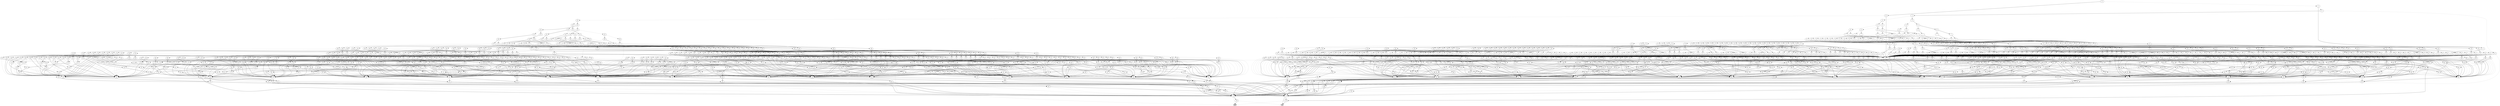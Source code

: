 digraph G {
0 [shape=box, label="0", style=filled, shape=box, height=0.3, width=0.3];
1 [shape=box, label="1", style=filled, shape=box, height=0.3, width=0.3];
318204 [label="0"];
318204 -> 317453 [style=dotted];
318204 -> 318203 [style=filled];
317453 [label="1"];
317453 -> 317450 [style=dotted];
317453 -> 317452 [style=filled];
317450 [label="2"];
317450 -> 316444 [style=dotted];
317450 -> 317449 [style=filled];
316444 [label="11"];
316444 -> 316443 [style=dotted];
316444 -> 136819 [style=filled];
316443 [label="33"];
316443 -> 136854 [style=dotted];
316443 -> 134614 [style=filled];
136854 [label="73"];
136854 -> 0 [style=dotted];
136854 -> 155 [style=filled];
155 [label="76"];
155 -> 1 [style=dotted];
155 -> 0 [style=filled];
134614 [label="73"];
134614 -> 154 [style=dotted];
134614 -> 1 [style=filled];
154 [label="76"];
154 -> 0 [style=dotted];
154 -> 1 [style=filled];
136819 [label="73"];
136819 -> 0 [style=dotted];
136819 -> 154 [style=filled];
317449 [label="3"];
317449 -> 317073 [style=dotted];
317449 -> 317448 [style=filled];
317073 [label="4"];
317073 -> 316817 [style=dotted];
317073 -> 317072 [style=filled];
316817 [label="5"];
316817 -> 316657 [style=dotted];
316817 -> 316816 [style=filled];
316657 [label="6"];
316657 -> 316561 [style=dotted];
316657 -> 316656 [style=filled];
316561 [label="7"];
316561 -> 316498 [style=dotted];
316561 -> 316560 [style=filled];
316498 [label="8"];
316498 -> 316476 [style=dotted];
316498 -> 316497 [style=filled];
316476 [label="9"];
316476 -> 316462 [style=dotted];
316476 -> 316475 [style=filled];
316462 [label="10"];
316462 -> 316454 [style=dotted];
316462 -> 316461 [style=filled];
316454 [label="11"];
316454 -> 316453 [style=dotted];
316454 -> 136819 [style=filled];
316453 [label="60"];
316453 -> 316445 [style=dotted];
316453 -> 316452 [style=filled];
316445 [label="64"];
316445 -> 136854 [style=dotted];
316445 -> 134614 [style=filled];
316452 [label="64"];
316452 -> 316448 [style=dotted];
316452 -> 316451 [style=filled];
316448 [label="65"];
316448 -> 136854 [style=dotted];
316448 -> 316447 [style=filled];
316447 [label="66"];
316447 -> 136854 [style=dotted];
316447 -> 316446 [style=filled];
316446 [label="67"];
316446 -> 136854 [style=dotted];
316446 -> 134614 [style=filled];
316451 [label="65"];
316451 -> 134614 [style=dotted];
316451 -> 316450 [style=filled];
316450 [label="66"];
316450 -> 134614 [style=dotted];
316450 -> 316449 [style=filled];
316449 [label="67"];
316449 -> 134614 [style=dotted];
316449 -> 136854 [style=filled];
316461 [label="11"];
316461 -> 316460 [style=dotted];
316461 -> 136819 [style=filled];
316460 [label="60"];
316460 -> 316452 [style=dotted];
316460 -> 316459 [style=filled];
316459 [label="64"];
316459 -> 316456 [style=dotted];
316459 -> 316458 [style=filled];
316456 [label="65"];
316456 -> 136854 [style=dotted];
316456 -> 316455 [style=filled];
316455 [label="66"];
316455 -> 136854 [style=dotted];
316455 -> 134614 [style=filled];
316458 [label="65"];
316458 -> 134614 [style=dotted];
316458 -> 316457 [style=filled];
316457 [label="66"];
316457 -> 134614 [style=dotted];
316457 -> 136854 [style=filled];
316475 [label="10"];
316475 -> 316469 [style=dotted];
316475 -> 316474 [style=filled];
316469 [label="11"];
316469 -> 316468 [style=dotted];
316469 -> 136819 [style=filled];
316468 [label="60"];
316468 -> 316459 [style=dotted];
316468 -> 316467 [style=filled];
316467 [label="64"];
316467 -> 316464 [style=dotted];
316467 -> 316466 [style=filled];
316464 [label="65"];
316464 -> 136854 [style=dotted];
316464 -> 316463 [style=filled];
316463 [label="66"];
316463 -> 316446 [style=dotted];
316463 -> 134614 [style=filled];
316466 [label="65"];
316466 -> 134614 [style=dotted];
316466 -> 316465 [style=filled];
316465 [label="66"];
316465 -> 316449 [style=dotted];
316465 -> 136854 [style=filled];
316474 [label="11"];
316474 -> 316473 [style=dotted];
316474 -> 136819 [style=filled];
316473 [label="60"];
316473 -> 316467 [style=dotted];
316473 -> 316472 [style=filled];
316472 [label="64"];
316472 -> 316470 [style=dotted];
316472 -> 316471 [style=filled];
316470 [label="65"];
316470 -> 136854 [style=dotted];
316470 -> 134614 [style=filled];
316471 [label="65"];
316471 -> 134614 [style=dotted];
316471 -> 136854 [style=filled];
316497 [label="9"];
316497 -> 316487 [style=dotted];
316497 -> 316496 [style=filled];
316487 [label="10"];
316487 -> 316481 [style=dotted];
316487 -> 316486 [style=filled];
316481 [label="11"];
316481 -> 316480 [style=dotted];
316481 -> 136819 [style=filled];
316480 [label="60"];
316480 -> 316472 [style=dotted];
316480 -> 316479 [style=filled];
316479 [label="64"];
316479 -> 316477 [style=dotted];
316479 -> 316478 [style=filled];
316477 [label="65"];
316477 -> 316447 [style=dotted];
316477 -> 134614 [style=filled];
316478 [label="65"];
316478 -> 316450 [style=dotted];
316478 -> 136854 [style=filled];
316486 [label="11"];
316486 -> 316485 [style=dotted];
316486 -> 136819 [style=filled];
316485 [label="60"];
316485 -> 316479 [style=dotted];
316485 -> 316484 [style=filled];
316484 [label="64"];
316484 -> 316482 [style=dotted];
316484 -> 316483 [style=filled];
316482 [label="65"];
316482 -> 316455 [style=dotted];
316482 -> 134614 [style=filled];
316483 [label="65"];
316483 -> 316457 [style=dotted];
316483 -> 136854 [style=filled];
316496 [label="10"];
316496 -> 316492 [style=dotted];
316496 -> 316495 [style=filled];
316492 [label="11"];
316492 -> 316491 [style=dotted];
316492 -> 136819 [style=filled];
316491 [label="60"];
316491 -> 316484 [style=dotted];
316491 -> 316490 [style=filled];
316490 [label="64"];
316490 -> 316488 [style=dotted];
316490 -> 316489 [style=filled];
316488 [label="65"];
316488 -> 316463 [style=dotted];
316488 -> 134614 [style=filled];
316489 [label="65"];
316489 -> 316465 [style=dotted];
316489 -> 136854 [style=filled];
316495 [label="11"];
316495 -> 316494 [style=dotted];
316495 -> 136819 [style=filled];
316494 [label="60"];
316494 -> 316490 [style=dotted];
316494 -> 316493 [style=filled];
316493 [label="64"];
316493 -> 134614 [style=dotted];
316493 -> 136854 [style=filled];
316560 [label="8"];
316560 -> 316529 [style=dotted];
316560 -> 316559 [style=filled];
316529 [label="9"];
316529 -> 316513 [style=dotted];
316529 -> 316528 [style=filled];
316513 [label="10"];
316513 -> 316505 [style=dotted];
316513 -> 316512 [style=filled];
316505 [label="11"];
316505 -> 316504 [style=dotted];
316505 -> 136819 [style=filled];
316504 [label="60"];
316504 -> 316493 [style=dotted];
316504 -> 316503 [style=filled];
316503 [label="61"];
316503 -> 316499 [style=dotted];
316503 -> 316502 [style=filled];
316499 [label="64"];
316499 -> 316451 [style=dotted];
316499 -> 316448 [style=filled];
316502 [label="62"];
316502 -> 316499 [style=dotted];
316502 -> 316501 [style=filled];
316501 [label="63"];
316501 -> 316499 [style=dotted];
316501 -> 316500 [style=filled];
316500 [label="64"];
316500 -> 316451 [style=dotted];
316500 -> 136854 [style=filled];
316512 [label="11"];
316512 -> 316511 [style=dotted];
316512 -> 136819 [style=filled];
316511 [label="60"];
316511 -> 316499 [style=dotted];
316511 -> 316510 [style=filled];
316510 [label="61"];
316510 -> 316506 [style=dotted];
316510 -> 316509 [style=filled];
316506 [label="64"];
316506 -> 316458 [style=dotted];
316506 -> 316456 [style=filled];
316509 [label="62"];
316509 -> 316506 [style=dotted];
316509 -> 316508 [style=filled];
316508 [label="63"];
316508 -> 316506 [style=dotted];
316508 -> 316507 [style=filled];
316507 [label="64"];
316507 -> 316458 [style=dotted];
316507 -> 316448 [style=filled];
316528 [label="10"];
316528 -> 316520 [style=dotted];
316528 -> 316527 [style=filled];
316520 [label="11"];
316520 -> 316519 [style=dotted];
316520 -> 136819 [style=filled];
316519 [label="60"];
316519 -> 316506 [style=dotted];
316519 -> 316518 [style=filled];
316518 [label="61"];
316518 -> 316514 [style=dotted];
316518 -> 316517 [style=filled];
316514 [label="64"];
316514 -> 316466 [style=dotted];
316514 -> 316464 [style=filled];
316517 [label="62"];
316517 -> 316514 [style=dotted];
316517 -> 316516 [style=filled];
316516 [label="63"];
316516 -> 316514 [style=dotted];
316516 -> 316515 [style=filled];
316515 [label="64"];
316515 -> 316466 [style=dotted];
316515 -> 316456 [style=filled];
316527 [label="11"];
316527 -> 316526 [style=dotted];
316527 -> 136819 [style=filled];
316526 [label="60"];
316526 -> 316514 [style=dotted];
316526 -> 316525 [style=filled];
316525 [label="61"];
316525 -> 316521 [style=dotted];
316525 -> 316524 [style=filled];
316521 [label="64"];
316521 -> 316471 [style=dotted];
316521 -> 316470 [style=filled];
316524 [label="62"];
316524 -> 316521 [style=dotted];
316524 -> 316523 [style=filled];
316523 [label="63"];
316523 -> 316521 [style=dotted];
316523 -> 316522 [style=filled];
316522 [label="64"];
316522 -> 316471 [style=dotted];
316522 -> 316464 [style=filled];
316559 [label="9"];
316559 -> 316544 [style=dotted];
316559 -> 316558 [style=filled];
316544 [label="10"];
316544 -> 316536 [style=dotted];
316544 -> 316543 [style=filled];
316536 [label="11"];
316536 -> 316535 [style=dotted];
316536 -> 136819 [style=filled];
316535 [label="60"];
316535 -> 316521 [style=dotted];
316535 -> 316534 [style=filled];
316534 [label="61"];
316534 -> 316530 [style=dotted];
316534 -> 316533 [style=filled];
316530 [label="64"];
316530 -> 316478 [style=dotted];
316530 -> 316477 [style=filled];
316533 [label="62"];
316533 -> 316530 [style=dotted];
316533 -> 316532 [style=filled];
316532 [label="63"];
316532 -> 316530 [style=dotted];
316532 -> 316531 [style=filled];
316531 [label="64"];
316531 -> 316478 [style=dotted];
316531 -> 316470 [style=filled];
316543 [label="11"];
316543 -> 316542 [style=dotted];
316543 -> 136819 [style=filled];
316542 [label="60"];
316542 -> 316530 [style=dotted];
316542 -> 316541 [style=filled];
316541 [label="61"];
316541 -> 316537 [style=dotted];
316541 -> 316540 [style=filled];
316537 [label="64"];
316537 -> 316483 [style=dotted];
316537 -> 316482 [style=filled];
316540 [label="62"];
316540 -> 316537 [style=dotted];
316540 -> 316539 [style=filled];
316539 [label="63"];
316539 -> 316537 [style=dotted];
316539 -> 316538 [style=filled];
316538 [label="64"];
316538 -> 316483 [style=dotted];
316538 -> 316477 [style=filled];
316558 [label="10"];
316558 -> 316551 [style=dotted];
316558 -> 316557 [style=filled];
316551 [label="11"];
316551 -> 316550 [style=dotted];
316551 -> 136819 [style=filled];
316550 [label="60"];
316550 -> 316537 [style=dotted];
316550 -> 316549 [style=filled];
316549 [label="61"];
316549 -> 316545 [style=dotted];
316549 -> 316548 [style=filled];
316545 [label="64"];
316545 -> 316489 [style=dotted];
316545 -> 316488 [style=filled];
316548 [label="62"];
316548 -> 316545 [style=dotted];
316548 -> 316547 [style=filled];
316547 [label="63"];
316547 -> 316545 [style=dotted];
316547 -> 316546 [style=filled];
316546 [label="64"];
316546 -> 316489 [style=dotted];
316546 -> 316482 [style=filled];
316557 [label="11"];
316557 -> 316556 [style=dotted];
316557 -> 136819 [style=filled];
316556 [label="60"];
316556 -> 316545 [style=dotted];
316556 -> 316555 [style=filled];
316555 [label="61"];
316555 -> 316445 [style=dotted];
316555 -> 316554 [style=filled];
316554 [label="62"];
316554 -> 316445 [style=dotted];
316554 -> 316553 [style=filled];
316553 [label="63"];
316553 -> 316445 [style=dotted];
316553 -> 316552 [style=filled];
316552 [label="64"];
316552 -> 136854 [style=dotted];
316552 -> 316488 [style=filled];
316656 [label="7"];
316656 -> 316608 [style=dotted];
316656 -> 316655 [style=filled];
316608 [label="8"];
316608 -> 316584 [style=dotted];
316608 -> 316607 [style=filled];
316584 [label="9"];
316584 -> 316572 [style=dotted];
316584 -> 316583 [style=filled];
316572 [label="10"];
316572 -> 316566 [style=dotted];
316572 -> 316571 [style=filled];
316566 [label="11"];
316566 -> 316565 [style=dotted];
316566 -> 136819 [style=filled];
316565 [label="60"];
316565 -> 316445 [style=dotted];
316565 -> 316564 [style=filled];
316564 [label="61"];
316564 -> 316452 [style=dotted];
316564 -> 316563 [style=filled];
316563 [label="62"];
316563 -> 316452 [style=dotted];
316563 -> 316562 [style=filled];
316562 [label="63"];
316562 -> 316452 [style=dotted];
316562 -> 316445 [style=filled];
316571 [label="11"];
316571 -> 316570 [style=dotted];
316571 -> 136819 [style=filled];
316570 [label="60"];
316570 -> 316452 [style=dotted];
316570 -> 316569 [style=filled];
316569 [label="61"];
316569 -> 316459 [style=dotted];
316569 -> 316568 [style=filled];
316568 [label="62"];
316568 -> 316459 [style=dotted];
316568 -> 316567 [style=filled];
316567 [label="63"];
316567 -> 316459 [style=dotted];
316567 -> 316452 [style=filled];
316583 [label="10"];
316583 -> 316577 [style=dotted];
316583 -> 316582 [style=filled];
316577 [label="11"];
316577 -> 316576 [style=dotted];
316577 -> 136819 [style=filled];
316576 [label="60"];
316576 -> 316459 [style=dotted];
316576 -> 316575 [style=filled];
316575 [label="61"];
316575 -> 316467 [style=dotted];
316575 -> 316574 [style=filled];
316574 [label="62"];
316574 -> 316467 [style=dotted];
316574 -> 316573 [style=filled];
316573 [label="63"];
316573 -> 316467 [style=dotted];
316573 -> 316459 [style=filled];
316582 [label="11"];
316582 -> 316581 [style=dotted];
316582 -> 136819 [style=filled];
316581 [label="60"];
316581 -> 316467 [style=dotted];
316581 -> 316580 [style=filled];
316580 [label="61"];
316580 -> 316472 [style=dotted];
316580 -> 316579 [style=filled];
316579 [label="62"];
316579 -> 316472 [style=dotted];
316579 -> 316578 [style=filled];
316578 [label="63"];
316578 -> 316472 [style=dotted];
316578 -> 316467 [style=filled];
316607 [label="9"];
316607 -> 316595 [style=dotted];
316607 -> 316606 [style=filled];
316595 [label="10"];
316595 -> 316589 [style=dotted];
316595 -> 316594 [style=filled];
316589 [label="11"];
316589 -> 316588 [style=dotted];
316589 -> 136819 [style=filled];
316588 [label="60"];
316588 -> 316472 [style=dotted];
316588 -> 316587 [style=filled];
316587 [label="61"];
316587 -> 316479 [style=dotted];
316587 -> 316586 [style=filled];
316586 [label="62"];
316586 -> 316479 [style=dotted];
316586 -> 316585 [style=filled];
316585 [label="63"];
316585 -> 316479 [style=dotted];
316585 -> 316472 [style=filled];
316594 [label="11"];
316594 -> 316593 [style=dotted];
316594 -> 136819 [style=filled];
316593 [label="60"];
316593 -> 316479 [style=dotted];
316593 -> 316592 [style=filled];
316592 [label="61"];
316592 -> 316484 [style=dotted];
316592 -> 316591 [style=filled];
316591 [label="62"];
316591 -> 316484 [style=dotted];
316591 -> 316590 [style=filled];
316590 [label="63"];
316590 -> 316484 [style=dotted];
316590 -> 316479 [style=filled];
316606 [label="10"];
316606 -> 316600 [style=dotted];
316606 -> 316605 [style=filled];
316600 [label="11"];
316600 -> 316599 [style=dotted];
316600 -> 136819 [style=filled];
316599 [label="60"];
316599 -> 316484 [style=dotted];
316599 -> 316598 [style=filled];
316598 [label="61"];
316598 -> 316490 [style=dotted];
316598 -> 316597 [style=filled];
316597 [label="62"];
316597 -> 316490 [style=dotted];
316597 -> 316596 [style=filled];
316596 [label="63"];
316596 -> 316490 [style=dotted];
316596 -> 316484 [style=filled];
316605 [label="11"];
316605 -> 316604 [style=dotted];
316605 -> 136819 [style=filled];
316604 [label="60"];
316604 -> 316490 [style=dotted];
316604 -> 316603 [style=filled];
316603 [label="61"];
316603 -> 316493 [style=dotted];
316603 -> 316602 [style=filled];
316602 [label="62"];
316602 -> 316493 [style=dotted];
316602 -> 316601 [style=filled];
316601 [label="63"];
316601 -> 316493 [style=dotted];
316601 -> 316490 [style=filled];
316655 [label="8"];
316655 -> 316631 [style=dotted];
316655 -> 316654 [style=filled];
316631 [label="9"];
316631 -> 316619 [style=dotted];
316631 -> 316630 [style=filled];
316619 [label="10"];
316619 -> 316613 [style=dotted];
316619 -> 316618 [style=filled];
316613 [label="11"];
316613 -> 316612 [style=dotted];
316613 -> 136819 [style=filled];
316612 [label="60"];
316612 -> 316493 [style=dotted];
316612 -> 316611 [style=filled];
316611 [label="61"];
316611 -> 316499 [style=dotted];
316611 -> 316610 [style=filled];
316610 [label="62"];
316610 -> 316499 [style=dotted];
316610 -> 316609 [style=filled];
316609 [label="63"];
316609 -> 316500 [style=dotted];
316609 -> 316493 [style=filled];
316618 [label="11"];
316618 -> 316617 [style=dotted];
316618 -> 136819 [style=filled];
316617 [label="60"];
316617 -> 316499 [style=dotted];
316617 -> 316616 [style=filled];
316616 [label="61"];
316616 -> 316506 [style=dotted];
316616 -> 316615 [style=filled];
316615 [label="62"];
316615 -> 316506 [style=dotted];
316615 -> 316614 [style=filled];
316614 [label="63"];
316614 -> 316507 [style=dotted];
316614 -> 316499 [style=filled];
316630 [label="10"];
316630 -> 316624 [style=dotted];
316630 -> 316629 [style=filled];
316624 [label="11"];
316624 -> 316623 [style=dotted];
316624 -> 136819 [style=filled];
316623 [label="60"];
316623 -> 316506 [style=dotted];
316623 -> 316622 [style=filled];
316622 [label="61"];
316622 -> 316514 [style=dotted];
316622 -> 316621 [style=filled];
316621 [label="62"];
316621 -> 316514 [style=dotted];
316621 -> 316620 [style=filled];
316620 [label="63"];
316620 -> 316515 [style=dotted];
316620 -> 316506 [style=filled];
316629 [label="11"];
316629 -> 316628 [style=dotted];
316629 -> 136819 [style=filled];
316628 [label="60"];
316628 -> 316514 [style=dotted];
316628 -> 316627 [style=filled];
316627 [label="61"];
316627 -> 316521 [style=dotted];
316627 -> 316626 [style=filled];
316626 [label="62"];
316626 -> 316521 [style=dotted];
316626 -> 316625 [style=filled];
316625 [label="63"];
316625 -> 316522 [style=dotted];
316625 -> 316514 [style=filled];
316654 [label="9"];
316654 -> 316642 [style=dotted];
316654 -> 316653 [style=filled];
316642 [label="10"];
316642 -> 316636 [style=dotted];
316642 -> 316641 [style=filled];
316636 [label="11"];
316636 -> 316635 [style=dotted];
316636 -> 136819 [style=filled];
316635 [label="60"];
316635 -> 316521 [style=dotted];
316635 -> 316634 [style=filled];
316634 [label="61"];
316634 -> 316530 [style=dotted];
316634 -> 316633 [style=filled];
316633 [label="62"];
316633 -> 316530 [style=dotted];
316633 -> 316632 [style=filled];
316632 [label="63"];
316632 -> 316531 [style=dotted];
316632 -> 316521 [style=filled];
316641 [label="11"];
316641 -> 316640 [style=dotted];
316641 -> 136819 [style=filled];
316640 [label="60"];
316640 -> 316530 [style=dotted];
316640 -> 316639 [style=filled];
316639 [label="61"];
316639 -> 316537 [style=dotted];
316639 -> 316638 [style=filled];
316638 [label="62"];
316638 -> 316537 [style=dotted];
316638 -> 316637 [style=filled];
316637 [label="63"];
316637 -> 316538 [style=dotted];
316637 -> 316530 [style=filled];
316653 [label="10"];
316653 -> 316647 [style=dotted];
316653 -> 316652 [style=filled];
316647 [label="11"];
316647 -> 316646 [style=dotted];
316647 -> 136819 [style=filled];
316646 [label="60"];
316646 -> 316537 [style=dotted];
316646 -> 316645 [style=filled];
316645 [label="61"];
316645 -> 316545 [style=dotted];
316645 -> 316644 [style=filled];
316644 [label="62"];
316644 -> 316545 [style=dotted];
316644 -> 316643 [style=filled];
316643 [label="63"];
316643 -> 316546 [style=dotted];
316643 -> 316537 [style=filled];
316652 [label="11"];
316652 -> 316651 [style=dotted];
316652 -> 136819 [style=filled];
316651 [label="60"];
316651 -> 316545 [style=dotted];
316651 -> 316650 [style=filled];
316650 [label="61"];
316650 -> 316445 [style=dotted];
316650 -> 316649 [style=filled];
316649 [label="62"];
316649 -> 316445 [style=dotted];
316649 -> 316648 [style=filled];
316648 [label="63"];
316648 -> 316552 [style=dotted];
316648 -> 316545 [style=filled];
316816 [label="6"];
316816 -> 316736 [style=dotted];
316816 -> 316815 [style=filled];
316736 [label="7"];
316736 -> 316696 [style=dotted];
316736 -> 316735 [style=filled];
316696 [label="8"];
316696 -> 316676 [style=dotted];
316696 -> 316695 [style=filled];
316676 [label="9"];
316676 -> 316666 [style=dotted];
316676 -> 316675 [style=filled];
316666 [label="10"];
316666 -> 316661 [style=dotted];
316666 -> 316665 [style=filled];
316661 [label="11"];
316661 -> 316660 [style=dotted];
316661 -> 136819 [style=filled];
316660 [label="60"];
316660 -> 316445 [style=dotted];
316660 -> 316659 [style=filled];
316659 [label="61"];
316659 -> 316452 [style=dotted];
316659 -> 316658 [style=filled];
316658 [label="62"];
316658 -> 316452 [style=dotted];
316658 -> 316445 [style=filled];
316665 [label="11"];
316665 -> 316664 [style=dotted];
316665 -> 136819 [style=filled];
316664 [label="60"];
316664 -> 316452 [style=dotted];
316664 -> 316663 [style=filled];
316663 [label="61"];
316663 -> 316459 [style=dotted];
316663 -> 316662 [style=filled];
316662 [label="62"];
316662 -> 316459 [style=dotted];
316662 -> 316452 [style=filled];
316675 [label="10"];
316675 -> 316670 [style=dotted];
316675 -> 316674 [style=filled];
316670 [label="11"];
316670 -> 316669 [style=dotted];
316670 -> 136819 [style=filled];
316669 [label="60"];
316669 -> 316459 [style=dotted];
316669 -> 316668 [style=filled];
316668 [label="61"];
316668 -> 316467 [style=dotted];
316668 -> 316667 [style=filled];
316667 [label="62"];
316667 -> 316467 [style=dotted];
316667 -> 316459 [style=filled];
316674 [label="11"];
316674 -> 316673 [style=dotted];
316674 -> 136819 [style=filled];
316673 [label="60"];
316673 -> 316467 [style=dotted];
316673 -> 316672 [style=filled];
316672 [label="61"];
316672 -> 316472 [style=dotted];
316672 -> 316671 [style=filled];
316671 [label="62"];
316671 -> 316472 [style=dotted];
316671 -> 316467 [style=filled];
316695 [label="9"];
316695 -> 316685 [style=dotted];
316695 -> 316694 [style=filled];
316685 [label="10"];
316685 -> 316680 [style=dotted];
316685 -> 316684 [style=filled];
316680 [label="11"];
316680 -> 316679 [style=dotted];
316680 -> 136819 [style=filled];
316679 [label="60"];
316679 -> 316472 [style=dotted];
316679 -> 316678 [style=filled];
316678 [label="61"];
316678 -> 316479 [style=dotted];
316678 -> 316677 [style=filled];
316677 [label="62"];
316677 -> 316479 [style=dotted];
316677 -> 316472 [style=filled];
316684 [label="11"];
316684 -> 316683 [style=dotted];
316684 -> 136819 [style=filled];
316683 [label="60"];
316683 -> 316479 [style=dotted];
316683 -> 316682 [style=filled];
316682 [label="61"];
316682 -> 316484 [style=dotted];
316682 -> 316681 [style=filled];
316681 [label="62"];
316681 -> 316484 [style=dotted];
316681 -> 316479 [style=filled];
316694 [label="10"];
316694 -> 316689 [style=dotted];
316694 -> 316693 [style=filled];
316689 [label="11"];
316689 -> 316688 [style=dotted];
316689 -> 136819 [style=filled];
316688 [label="60"];
316688 -> 316484 [style=dotted];
316688 -> 316687 [style=filled];
316687 [label="61"];
316687 -> 316490 [style=dotted];
316687 -> 316686 [style=filled];
316686 [label="62"];
316686 -> 316490 [style=dotted];
316686 -> 316484 [style=filled];
316693 [label="11"];
316693 -> 316692 [style=dotted];
316693 -> 136819 [style=filled];
316692 [label="60"];
316692 -> 316490 [style=dotted];
316692 -> 316691 [style=filled];
316691 [label="61"];
316691 -> 316493 [style=dotted];
316691 -> 316690 [style=filled];
316690 [label="62"];
316690 -> 316493 [style=dotted];
316690 -> 316490 [style=filled];
316735 [label="8"];
316735 -> 316715 [style=dotted];
316735 -> 316734 [style=filled];
316715 [label="9"];
316715 -> 316705 [style=dotted];
316715 -> 316714 [style=filled];
316705 [label="10"];
316705 -> 316700 [style=dotted];
316705 -> 316704 [style=filled];
316700 [label="11"];
316700 -> 316699 [style=dotted];
316700 -> 136819 [style=filled];
316699 [label="60"];
316699 -> 316493 [style=dotted];
316699 -> 316698 [style=filled];
316698 [label="61"];
316698 -> 316499 [style=dotted];
316698 -> 316697 [style=filled];
316697 [label="62"];
316697 -> 316501 [style=dotted];
316697 -> 316493 [style=filled];
316704 [label="11"];
316704 -> 316703 [style=dotted];
316704 -> 136819 [style=filled];
316703 [label="60"];
316703 -> 316499 [style=dotted];
316703 -> 316702 [style=filled];
316702 [label="61"];
316702 -> 316506 [style=dotted];
316702 -> 316701 [style=filled];
316701 [label="62"];
316701 -> 316508 [style=dotted];
316701 -> 316499 [style=filled];
316714 [label="10"];
316714 -> 316709 [style=dotted];
316714 -> 316713 [style=filled];
316709 [label="11"];
316709 -> 316708 [style=dotted];
316709 -> 136819 [style=filled];
316708 [label="60"];
316708 -> 316506 [style=dotted];
316708 -> 316707 [style=filled];
316707 [label="61"];
316707 -> 316514 [style=dotted];
316707 -> 316706 [style=filled];
316706 [label="62"];
316706 -> 316516 [style=dotted];
316706 -> 316506 [style=filled];
316713 [label="11"];
316713 -> 316712 [style=dotted];
316713 -> 136819 [style=filled];
316712 [label="60"];
316712 -> 316514 [style=dotted];
316712 -> 316711 [style=filled];
316711 [label="61"];
316711 -> 316521 [style=dotted];
316711 -> 316710 [style=filled];
316710 [label="62"];
316710 -> 316523 [style=dotted];
316710 -> 316514 [style=filled];
316734 [label="9"];
316734 -> 316724 [style=dotted];
316734 -> 316733 [style=filled];
316724 [label="10"];
316724 -> 316719 [style=dotted];
316724 -> 316723 [style=filled];
316719 [label="11"];
316719 -> 316718 [style=dotted];
316719 -> 136819 [style=filled];
316718 [label="60"];
316718 -> 316521 [style=dotted];
316718 -> 316717 [style=filled];
316717 [label="61"];
316717 -> 316530 [style=dotted];
316717 -> 316716 [style=filled];
316716 [label="62"];
316716 -> 316532 [style=dotted];
316716 -> 316521 [style=filled];
316723 [label="11"];
316723 -> 316722 [style=dotted];
316723 -> 136819 [style=filled];
316722 [label="60"];
316722 -> 316530 [style=dotted];
316722 -> 316721 [style=filled];
316721 [label="61"];
316721 -> 316537 [style=dotted];
316721 -> 316720 [style=filled];
316720 [label="62"];
316720 -> 316539 [style=dotted];
316720 -> 316530 [style=filled];
316733 [label="10"];
316733 -> 316728 [style=dotted];
316733 -> 316732 [style=filled];
316728 [label="11"];
316728 -> 316727 [style=dotted];
316728 -> 136819 [style=filled];
316727 [label="60"];
316727 -> 316537 [style=dotted];
316727 -> 316726 [style=filled];
316726 [label="61"];
316726 -> 316545 [style=dotted];
316726 -> 316725 [style=filled];
316725 [label="62"];
316725 -> 316547 [style=dotted];
316725 -> 316537 [style=filled];
316732 [label="11"];
316732 -> 316731 [style=dotted];
316732 -> 136819 [style=filled];
316731 [label="60"];
316731 -> 316545 [style=dotted];
316731 -> 316730 [style=filled];
316730 [label="61"];
316730 -> 316445 [style=dotted];
316730 -> 316729 [style=filled];
316729 [label="62"];
316729 -> 316553 [style=dotted];
316729 -> 316545 [style=filled];
316815 [label="7"];
316815 -> 316775 [style=dotted];
316815 -> 316814 [style=filled];
316775 [label="8"];
316775 -> 316755 [style=dotted];
316775 -> 316774 [style=filled];
316755 [label="9"];
316755 -> 316745 [style=dotted];
316755 -> 316754 [style=filled];
316745 [label="10"];
316745 -> 316740 [style=dotted];
316745 -> 316744 [style=filled];
316740 [label="11"];
316740 -> 316739 [style=dotted];
316740 -> 136819 [style=filled];
316739 [label="60"];
316739 -> 316445 [style=dotted];
316739 -> 316738 [style=filled];
316738 [label="61"];
316738 -> 316452 [style=dotted];
316738 -> 316737 [style=filled];
316737 [label="62"];
316737 -> 316562 [style=dotted];
316737 -> 316445 [style=filled];
316744 [label="11"];
316744 -> 316743 [style=dotted];
316744 -> 136819 [style=filled];
316743 [label="60"];
316743 -> 316452 [style=dotted];
316743 -> 316742 [style=filled];
316742 [label="61"];
316742 -> 316459 [style=dotted];
316742 -> 316741 [style=filled];
316741 [label="62"];
316741 -> 316567 [style=dotted];
316741 -> 316452 [style=filled];
316754 [label="10"];
316754 -> 316749 [style=dotted];
316754 -> 316753 [style=filled];
316749 [label="11"];
316749 -> 316748 [style=dotted];
316749 -> 136819 [style=filled];
316748 [label="60"];
316748 -> 316459 [style=dotted];
316748 -> 316747 [style=filled];
316747 [label="61"];
316747 -> 316467 [style=dotted];
316747 -> 316746 [style=filled];
316746 [label="62"];
316746 -> 316573 [style=dotted];
316746 -> 316459 [style=filled];
316753 [label="11"];
316753 -> 316752 [style=dotted];
316753 -> 136819 [style=filled];
316752 [label="60"];
316752 -> 316467 [style=dotted];
316752 -> 316751 [style=filled];
316751 [label="61"];
316751 -> 316472 [style=dotted];
316751 -> 316750 [style=filled];
316750 [label="62"];
316750 -> 316578 [style=dotted];
316750 -> 316467 [style=filled];
316774 [label="9"];
316774 -> 316764 [style=dotted];
316774 -> 316773 [style=filled];
316764 [label="10"];
316764 -> 316759 [style=dotted];
316764 -> 316763 [style=filled];
316759 [label="11"];
316759 -> 316758 [style=dotted];
316759 -> 136819 [style=filled];
316758 [label="60"];
316758 -> 316472 [style=dotted];
316758 -> 316757 [style=filled];
316757 [label="61"];
316757 -> 316479 [style=dotted];
316757 -> 316756 [style=filled];
316756 [label="62"];
316756 -> 316585 [style=dotted];
316756 -> 316472 [style=filled];
316763 [label="11"];
316763 -> 316762 [style=dotted];
316763 -> 136819 [style=filled];
316762 [label="60"];
316762 -> 316479 [style=dotted];
316762 -> 316761 [style=filled];
316761 [label="61"];
316761 -> 316484 [style=dotted];
316761 -> 316760 [style=filled];
316760 [label="62"];
316760 -> 316590 [style=dotted];
316760 -> 316479 [style=filled];
316773 [label="10"];
316773 -> 316768 [style=dotted];
316773 -> 316772 [style=filled];
316768 [label="11"];
316768 -> 316767 [style=dotted];
316768 -> 136819 [style=filled];
316767 [label="60"];
316767 -> 316484 [style=dotted];
316767 -> 316766 [style=filled];
316766 [label="61"];
316766 -> 316490 [style=dotted];
316766 -> 316765 [style=filled];
316765 [label="62"];
316765 -> 316596 [style=dotted];
316765 -> 316484 [style=filled];
316772 [label="11"];
316772 -> 316771 [style=dotted];
316772 -> 136819 [style=filled];
316771 [label="60"];
316771 -> 316490 [style=dotted];
316771 -> 316770 [style=filled];
316770 [label="61"];
316770 -> 316493 [style=dotted];
316770 -> 316769 [style=filled];
316769 [label="62"];
316769 -> 316601 [style=dotted];
316769 -> 316490 [style=filled];
316814 [label="8"];
316814 -> 316794 [style=dotted];
316814 -> 316813 [style=filled];
316794 [label="9"];
316794 -> 316784 [style=dotted];
316794 -> 316793 [style=filled];
316784 [label="10"];
316784 -> 316779 [style=dotted];
316784 -> 316783 [style=filled];
316779 [label="11"];
316779 -> 316778 [style=dotted];
316779 -> 136819 [style=filled];
316778 [label="60"];
316778 -> 316493 [style=dotted];
316778 -> 316777 [style=filled];
316777 [label="61"];
316777 -> 316499 [style=dotted];
316777 -> 316776 [style=filled];
316776 [label="62"];
316776 -> 316609 [style=dotted];
316776 -> 316493 [style=filled];
316783 [label="11"];
316783 -> 316782 [style=dotted];
316783 -> 136819 [style=filled];
316782 [label="60"];
316782 -> 316499 [style=dotted];
316782 -> 316781 [style=filled];
316781 [label="61"];
316781 -> 316506 [style=dotted];
316781 -> 316780 [style=filled];
316780 [label="62"];
316780 -> 316614 [style=dotted];
316780 -> 316499 [style=filled];
316793 [label="10"];
316793 -> 316788 [style=dotted];
316793 -> 316792 [style=filled];
316788 [label="11"];
316788 -> 316787 [style=dotted];
316788 -> 136819 [style=filled];
316787 [label="60"];
316787 -> 316506 [style=dotted];
316787 -> 316786 [style=filled];
316786 [label="61"];
316786 -> 316514 [style=dotted];
316786 -> 316785 [style=filled];
316785 [label="62"];
316785 -> 316620 [style=dotted];
316785 -> 316506 [style=filled];
316792 [label="11"];
316792 -> 316791 [style=dotted];
316792 -> 136819 [style=filled];
316791 [label="60"];
316791 -> 316514 [style=dotted];
316791 -> 316790 [style=filled];
316790 [label="61"];
316790 -> 316521 [style=dotted];
316790 -> 316789 [style=filled];
316789 [label="62"];
316789 -> 316625 [style=dotted];
316789 -> 316514 [style=filled];
316813 [label="9"];
316813 -> 316803 [style=dotted];
316813 -> 316812 [style=filled];
316803 [label="10"];
316803 -> 316798 [style=dotted];
316803 -> 316802 [style=filled];
316798 [label="11"];
316798 -> 316797 [style=dotted];
316798 -> 136819 [style=filled];
316797 [label="60"];
316797 -> 316521 [style=dotted];
316797 -> 316796 [style=filled];
316796 [label="61"];
316796 -> 316530 [style=dotted];
316796 -> 316795 [style=filled];
316795 [label="62"];
316795 -> 316632 [style=dotted];
316795 -> 316521 [style=filled];
316802 [label="11"];
316802 -> 316801 [style=dotted];
316802 -> 136819 [style=filled];
316801 [label="60"];
316801 -> 316530 [style=dotted];
316801 -> 316800 [style=filled];
316800 [label="61"];
316800 -> 316537 [style=dotted];
316800 -> 316799 [style=filled];
316799 [label="62"];
316799 -> 316637 [style=dotted];
316799 -> 316530 [style=filled];
316812 [label="10"];
316812 -> 316807 [style=dotted];
316812 -> 316811 [style=filled];
316807 [label="11"];
316807 -> 316806 [style=dotted];
316807 -> 136819 [style=filled];
316806 [label="60"];
316806 -> 316537 [style=dotted];
316806 -> 316805 [style=filled];
316805 [label="61"];
316805 -> 316545 [style=dotted];
316805 -> 316804 [style=filled];
316804 [label="62"];
316804 -> 316643 [style=dotted];
316804 -> 316537 [style=filled];
316811 [label="11"];
316811 -> 316810 [style=dotted];
316811 -> 136819 [style=filled];
316810 [label="60"];
316810 -> 316545 [style=dotted];
316810 -> 316809 [style=filled];
316809 [label="61"];
316809 -> 316445 [style=dotted];
316809 -> 316808 [style=filled];
316808 [label="62"];
316808 -> 316648 [style=dotted];
316808 -> 316545 [style=filled];
317072 [label="5"];
317072 -> 316944 [style=dotted];
317072 -> 317071 [style=filled];
316944 [label="6"];
316944 -> 316880 [style=dotted];
316944 -> 316943 [style=filled];
316880 [label="7"];
316880 -> 316848 [style=dotted];
316880 -> 316879 [style=filled];
316848 [label="8"];
316848 -> 316832 [style=dotted];
316848 -> 316847 [style=filled];
316832 [label="9"];
316832 -> 316824 [style=dotted];
316832 -> 316831 [style=filled];
316824 [label="10"];
316824 -> 316820 [style=dotted];
316824 -> 316823 [style=filled];
316820 [label="11"];
316820 -> 316819 [style=dotted];
316820 -> 136819 [style=filled];
316819 [label="60"];
316819 -> 316445 [style=dotted];
316819 -> 316818 [style=filled];
316818 [label="61"];
316818 -> 316452 [style=dotted];
316818 -> 316445 [style=filled];
316823 [label="11"];
316823 -> 316822 [style=dotted];
316823 -> 136819 [style=filled];
316822 [label="60"];
316822 -> 316452 [style=dotted];
316822 -> 316821 [style=filled];
316821 [label="61"];
316821 -> 316459 [style=dotted];
316821 -> 316452 [style=filled];
316831 [label="10"];
316831 -> 316827 [style=dotted];
316831 -> 316830 [style=filled];
316827 [label="11"];
316827 -> 316826 [style=dotted];
316827 -> 136819 [style=filled];
316826 [label="60"];
316826 -> 316459 [style=dotted];
316826 -> 316825 [style=filled];
316825 [label="61"];
316825 -> 316467 [style=dotted];
316825 -> 316459 [style=filled];
316830 [label="11"];
316830 -> 316829 [style=dotted];
316830 -> 136819 [style=filled];
316829 [label="60"];
316829 -> 316467 [style=dotted];
316829 -> 316828 [style=filled];
316828 [label="61"];
316828 -> 316472 [style=dotted];
316828 -> 316467 [style=filled];
316847 [label="9"];
316847 -> 316839 [style=dotted];
316847 -> 316846 [style=filled];
316839 [label="10"];
316839 -> 316835 [style=dotted];
316839 -> 316838 [style=filled];
316835 [label="11"];
316835 -> 316834 [style=dotted];
316835 -> 136819 [style=filled];
316834 [label="60"];
316834 -> 316472 [style=dotted];
316834 -> 316833 [style=filled];
316833 [label="61"];
316833 -> 316479 [style=dotted];
316833 -> 316472 [style=filled];
316838 [label="11"];
316838 -> 316837 [style=dotted];
316838 -> 136819 [style=filled];
316837 [label="60"];
316837 -> 316479 [style=dotted];
316837 -> 316836 [style=filled];
316836 [label="61"];
316836 -> 316484 [style=dotted];
316836 -> 316479 [style=filled];
316846 [label="10"];
316846 -> 316842 [style=dotted];
316846 -> 316845 [style=filled];
316842 [label="11"];
316842 -> 316841 [style=dotted];
316842 -> 136819 [style=filled];
316841 [label="60"];
316841 -> 316484 [style=dotted];
316841 -> 316840 [style=filled];
316840 [label="61"];
316840 -> 316490 [style=dotted];
316840 -> 316484 [style=filled];
316845 [label="11"];
316845 -> 316844 [style=dotted];
316845 -> 136819 [style=filled];
316844 [label="60"];
316844 -> 316490 [style=dotted];
316844 -> 316843 [style=filled];
316843 [label="61"];
316843 -> 316493 [style=dotted];
316843 -> 316490 [style=filled];
316879 [label="8"];
316879 -> 316863 [style=dotted];
316879 -> 316878 [style=filled];
316863 [label="9"];
316863 -> 316855 [style=dotted];
316863 -> 316862 [style=filled];
316855 [label="10"];
316855 -> 316851 [style=dotted];
316855 -> 316854 [style=filled];
316851 [label="11"];
316851 -> 316850 [style=dotted];
316851 -> 136819 [style=filled];
316850 [label="60"];
316850 -> 316493 [style=dotted];
316850 -> 316849 [style=filled];
316849 [label="61"];
316849 -> 316502 [style=dotted];
316849 -> 316493 [style=filled];
316854 [label="11"];
316854 -> 316853 [style=dotted];
316854 -> 136819 [style=filled];
316853 [label="60"];
316853 -> 316499 [style=dotted];
316853 -> 316852 [style=filled];
316852 [label="61"];
316852 -> 316509 [style=dotted];
316852 -> 316499 [style=filled];
316862 [label="10"];
316862 -> 316858 [style=dotted];
316862 -> 316861 [style=filled];
316858 [label="11"];
316858 -> 316857 [style=dotted];
316858 -> 136819 [style=filled];
316857 [label="60"];
316857 -> 316506 [style=dotted];
316857 -> 316856 [style=filled];
316856 [label="61"];
316856 -> 316517 [style=dotted];
316856 -> 316506 [style=filled];
316861 [label="11"];
316861 -> 316860 [style=dotted];
316861 -> 136819 [style=filled];
316860 [label="60"];
316860 -> 316514 [style=dotted];
316860 -> 316859 [style=filled];
316859 [label="61"];
316859 -> 316524 [style=dotted];
316859 -> 316514 [style=filled];
316878 [label="9"];
316878 -> 316870 [style=dotted];
316878 -> 316877 [style=filled];
316870 [label="10"];
316870 -> 316866 [style=dotted];
316870 -> 316869 [style=filled];
316866 [label="11"];
316866 -> 316865 [style=dotted];
316866 -> 136819 [style=filled];
316865 [label="60"];
316865 -> 316521 [style=dotted];
316865 -> 316864 [style=filled];
316864 [label="61"];
316864 -> 316533 [style=dotted];
316864 -> 316521 [style=filled];
316869 [label="11"];
316869 -> 316868 [style=dotted];
316869 -> 136819 [style=filled];
316868 [label="60"];
316868 -> 316530 [style=dotted];
316868 -> 316867 [style=filled];
316867 [label="61"];
316867 -> 316540 [style=dotted];
316867 -> 316530 [style=filled];
316877 [label="10"];
316877 -> 316873 [style=dotted];
316877 -> 316876 [style=filled];
316873 [label="11"];
316873 -> 316872 [style=dotted];
316873 -> 136819 [style=filled];
316872 [label="60"];
316872 -> 316537 [style=dotted];
316872 -> 316871 [style=filled];
316871 [label="61"];
316871 -> 316548 [style=dotted];
316871 -> 316537 [style=filled];
316876 [label="11"];
316876 -> 316875 [style=dotted];
316876 -> 136819 [style=filled];
316875 [label="60"];
316875 -> 316545 [style=dotted];
316875 -> 316874 [style=filled];
316874 [label="61"];
316874 -> 316554 [style=dotted];
316874 -> 316545 [style=filled];
316943 [label="7"];
316943 -> 316911 [style=dotted];
316943 -> 316942 [style=filled];
316911 [label="8"];
316911 -> 316895 [style=dotted];
316911 -> 316910 [style=filled];
316895 [label="9"];
316895 -> 316887 [style=dotted];
316895 -> 316894 [style=filled];
316887 [label="10"];
316887 -> 316883 [style=dotted];
316887 -> 316886 [style=filled];
316883 [label="11"];
316883 -> 316882 [style=dotted];
316883 -> 136819 [style=filled];
316882 [label="60"];
316882 -> 316445 [style=dotted];
316882 -> 316881 [style=filled];
316881 [label="61"];
316881 -> 316563 [style=dotted];
316881 -> 316445 [style=filled];
316886 [label="11"];
316886 -> 316885 [style=dotted];
316886 -> 136819 [style=filled];
316885 [label="60"];
316885 -> 316452 [style=dotted];
316885 -> 316884 [style=filled];
316884 [label="61"];
316884 -> 316568 [style=dotted];
316884 -> 316452 [style=filled];
316894 [label="10"];
316894 -> 316890 [style=dotted];
316894 -> 316893 [style=filled];
316890 [label="11"];
316890 -> 316889 [style=dotted];
316890 -> 136819 [style=filled];
316889 [label="60"];
316889 -> 316459 [style=dotted];
316889 -> 316888 [style=filled];
316888 [label="61"];
316888 -> 316574 [style=dotted];
316888 -> 316459 [style=filled];
316893 [label="11"];
316893 -> 316892 [style=dotted];
316893 -> 136819 [style=filled];
316892 [label="60"];
316892 -> 316467 [style=dotted];
316892 -> 316891 [style=filled];
316891 [label="61"];
316891 -> 316579 [style=dotted];
316891 -> 316467 [style=filled];
316910 [label="9"];
316910 -> 316902 [style=dotted];
316910 -> 316909 [style=filled];
316902 [label="10"];
316902 -> 316898 [style=dotted];
316902 -> 316901 [style=filled];
316898 [label="11"];
316898 -> 316897 [style=dotted];
316898 -> 136819 [style=filled];
316897 [label="60"];
316897 -> 316472 [style=dotted];
316897 -> 316896 [style=filled];
316896 [label="61"];
316896 -> 316586 [style=dotted];
316896 -> 316472 [style=filled];
316901 [label="11"];
316901 -> 316900 [style=dotted];
316901 -> 136819 [style=filled];
316900 [label="60"];
316900 -> 316479 [style=dotted];
316900 -> 316899 [style=filled];
316899 [label="61"];
316899 -> 316591 [style=dotted];
316899 -> 316479 [style=filled];
316909 [label="10"];
316909 -> 316905 [style=dotted];
316909 -> 316908 [style=filled];
316905 [label="11"];
316905 -> 316904 [style=dotted];
316905 -> 136819 [style=filled];
316904 [label="60"];
316904 -> 316484 [style=dotted];
316904 -> 316903 [style=filled];
316903 [label="61"];
316903 -> 316597 [style=dotted];
316903 -> 316484 [style=filled];
316908 [label="11"];
316908 -> 316907 [style=dotted];
316908 -> 136819 [style=filled];
316907 [label="60"];
316907 -> 316490 [style=dotted];
316907 -> 316906 [style=filled];
316906 [label="61"];
316906 -> 316602 [style=dotted];
316906 -> 316490 [style=filled];
316942 [label="8"];
316942 -> 316926 [style=dotted];
316942 -> 316941 [style=filled];
316926 [label="9"];
316926 -> 316918 [style=dotted];
316926 -> 316925 [style=filled];
316918 [label="10"];
316918 -> 316914 [style=dotted];
316918 -> 316917 [style=filled];
316914 [label="11"];
316914 -> 316913 [style=dotted];
316914 -> 136819 [style=filled];
316913 [label="60"];
316913 -> 316493 [style=dotted];
316913 -> 316912 [style=filled];
316912 [label="61"];
316912 -> 316610 [style=dotted];
316912 -> 316493 [style=filled];
316917 [label="11"];
316917 -> 316916 [style=dotted];
316917 -> 136819 [style=filled];
316916 [label="60"];
316916 -> 316499 [style=dotted];
316916 -> 316915 [style=filled];
316915 [label="61"];
316915 -> 316615 [style=dotted];
316915 -> 316499 [style=filled];
316925 [label="10"];
316925 -> 316921 [style=dotted];
316925 -> 316924 [style=filled];
316921 [label="11"];
316921 -> 316920 [style=dotted];
316921 -> 136819 [style=filled];
316920 [label="60"];
316920 -> 316506 [style=dotted];
316920 -> 316919 [style=filled];
316919 [label="61"];
316919 -> 316621 [style=dotted];
316919 -> 316506 [style=filled];
316924 [label="11"];
316924 -> 316923 [style=dotted];
316924 -> 136819 [style=filled];
316923 [label="60"];
316923 -> 316514 [style=dotted];
316923 -> 316922 [style=filled];
316922 [label="61"];
316922 -> 316626 [style=dotted];
316922 -> 316514 [style=filled];
316941 [label="9"];
316941 -> 316933 [style=dotted];
316941 -> 316940 [style=filled];
316933 [label="10"];
316933 -> 316929 [style=dotted];
316933 -> 316932 [style=filled];
316929 [label="11"];
316929 -> 316928 [style=dotted];
316929 -> 136819 [style=filled];
316928 [label="60"];
316928 -> 316521 [style=dotted];
316928 -> 316927 [style=filled];
316927 [label="61"];
316927 -> 316633 [style=dotted];
316927 -> 316521 [style=filled];
316932 [label="11"];
316932 -> 316931 [style=dotted];
316932 -> 136819 [style=filled];
316931 [label="60"];
316931 -> 316530 [style=dotted];
316931 -> 316930 [style=filled];
316930 [label="61"];
316930 -> 316638 [style=dotted];
316930 -> 316530 [style=filled];
316940 [label="10"];
316940 -> 316936 [style=dotted];
316940 -> 316939 [style=filled];
316936 [label="11"];
316936 -> 316935 [style=dotted];
316936 -> 136819 [style=filled];
316935 [label="60"];
316935 -> 316537 [style=dotted];
316935 -> 316934 [style=filled];
316934 [label="61"];
316934 -> 316644 [style=dotted];
316934 -> 316537 [style=filled];
316939 [label="11"];
316939 -> 316938 [style=dotted];
316939 -> 136819 [style=filled];
316938 [label="60"];
316938 -> 316545 [style=dotted];
316938 -> 316937 [style=filled];
316937 [label="61"];
316937 -> 316649 [style=dotted];
316937 -> 316545 [style=filled];
317071 [label="6"];
317071 -> 317007 [style=dotted];
317071 -> 317070 [style=filled];
317007 [label="7"];
317007 -> 316975 [style=dotted];
317007 -> 317006 [style=filled];
316975 [label="8"];
316975 -> 316959 [style=dotted];
316975 -> 316974 [style=filled];
316959 [label="9"];
316959 -> 316951 [style=dotted];
316959 -> 316958 [style=filled];
316951 [label="10"];
316951 -> 316947 [style=dotted];
316951 -> 316950 [style=filled];
316947 [label="11"];
316947 -> 316946 [style=dotted];
316947 -> 136819 [style=filled];
316946 [label="60"];
316946 -> 316445 [style=dotted];
316946 -> 316945 [style=filled];
316945 [label="61"];
316945 -> 316658 [style=dotted];
316945 -> 316445 [style=filled];
316950 [label="11"];
316950 -> 316949 [style=dotted];
316950 -> 136819 [style=filled];
316949 [label="60"];
316949 -> 316452 [style=dotted];
316949 -> 316948 [style=filled];
316948 [label="61"];
316948 -> 316662 [style=dotted];
316948 -> 316452 [style=filled];
316958 [label="10"];
316958 -> 316954 [style=dotted];
316958 -> 316957 [style=filled];
316954 [label="11"];
316954 -> 316953 [style=dotted];
316954 -> 136819 [style=filled];
316953 [label="60"];
316953 -> 316459 [style=dotted];
316953 -> 316952 [style=filled];
316952 [label="61"];
316952 -> 316667 [style=dotted];
316952 -> 316459 [style=filled];
316957 [label="11"];
316957 -> 316956 [style=dotted];
316957 -> 136819 [style=filled];
316956 [label="60"];
316956 -> 316467 [style=dotted];
316956 -> 316955 [style=filled];
316955 [label="61"];
316955 -> 316671 [style=dotted];
316955 -> 316467 [style=filled];
316974 [label="9"];
316974 -> 316966 [style=dotted];
316974 -> 316973 [style=filled];
316966 [label="10"];
316966 -> 316962 [style=dotted];
316966 -> 316965 [style=filled];
316962 [label="11"];
316962 -> 316961 [style=dotted];
316962 -> 136819 [style=filled];
316961 [label="60"];
316961 -> 316472 [style=dotted];
316961 -> 316960 [style=filled];
316960 [label="61"];
316960 -> 316677 [style=dotted];
316960 -> 316472 [style=filled];
316965 [label="11"];
316965 -> 316964 [style=dotted];
316965 -> 136819 [style=filled];
316964 [label="60"];
316964 -> 316479 [style=dotted];
316964 -> 316963 [style=filled];
316963 [label="61"];
316963 -> 316681 [style=dotted];
316963 -> 316479 [style=filled];
316973 [label="10"];
316973 -> 316969 [style=dotted];
316973 -> 316972 [style=filled];
316969 [label="11"];
316969 -> 316968 [style=dotted];
316969 -> 136819 [style=filled];
316968 [label="60"];
316968 -> 316484 [style=dotted];
316968 -> 316967 [style=filled];
316967 [label="61"];
316967 -> 316686 [style=dotted];
316967 -> 316484 [style=filled];
316972 [label="11"];
316972 -> 316971 [style=dotted];
316972 -> 136819 [style=filled];
316971 [label="60"];
316971 -> 316490 [style=dotted];
316971 -> 316970 [style=filled];
316970 [label="61"];
316970 -> 316690 [style=dotted];
316970 -> 316490 [style=filled];
317006 [label="8"];
317006 -> 316990 [style=dotted];
317006 -> 317005 [style=filled];
316990 [label="9"];
316990 -> 316982 [style=dotted];
316990 -> 316989 [style=filled];
316982 [label="10"];
316982 -> 316978 [style=dotted];
316982 -> 316981 [style=filled];
316978 [label="11"];
316978 -> 316977 [style=dotted];
316978 -> 136819 [style=filled];
316977 [label="60"];
316977 -> 316493 [style=dotted];
316977 -> 316976 [style=filled];
316976 [label="61"];
316976 -> 316697 [style=dotted];
316976 -> 316493 [style=filled];
316981 [label="11"];
316981 -> 316980 [style=dotted];
316981 -> 136819 [style=filled];
316980 [label="60"];
316980 -> 316499 [style=dotted];
316980 -> 316979 [style=filled];
316979 [label="61"];
316979 -> 316701 [style=dotted];
316979 -> 316499 [style=filled];
316989 [label="10"];
316989 -> 316985 [style=dotted];
316989 -> 316988 [style=filled];
316985 [label="11"];
316985 -> 316984 [style=dotted];
316985 -> 136819 [style=filled];
316984 [label="60"];
316984 -> 316506 [style=dotted];
316984 -> 316983 [style=filled];
316983 [label="61"];
316983 -> 316706 [style=dotted];
316983 -> 316506 [style=filled];
316988 [label="11"];
316988 -> 316987 [style=dotted];
316988 -> 136819 [style=filled];
316987 [label="60"];
316987 -> 316514 [style=dotted];
316987 -> 316986 [style=filled];
316986 [label="61"];
316986 -> 316710 [style=dotted];
316986 -> 316514 [style=filled];
317005 [label="9"];
317005 -> 316997 [style=dotted];
317005 -> 317004 [style=filled];
316997 [label="10"];
316997 -> 316993 [style=dotted];
316997 -> 316996 [style=filled];
316993 [label="11"];
316993 -> 316992 [style=dotted];
316993 -> 136819 [style=filled];
316992 [label="60"];
316992 -> 316521 [style=dotted];
316992 -> 316991 [style=filled];
316991 [label="61"];
316991 -> 316716 [style=dotted];
316991 -> 316521 [style=filled];
316996 [label="11"];
316996 -> 316995 [style=dotted];
316996 -> 136819 [style=filled];
316995 [label="60"];
316995 -> 316530 [style=dotted];
316995 -> 316994 [style=filled];
316994 [label="61"];
316994 -> 316720 [style=dotted];
316994 -> 316530 [style=filled];
317004 [label="10"];
317004 -> 317000 [style=dotted];
317004 -> 317003 [style=filled];
317000 [label="11"];
317000 -> 316999 [style=dotted];
317000 -> 136819 [style=filled];
316999 [label="60"];
316999 -> 316537 [style=dotted];
316999 -> 316998 [style=filled];
316998 [label="61"];
316998 -> 316725 [style=dotted];
316998 -> 316537 [style=filled];
317003 [label="11"];
317003 -> 317002 [style=dotted];
317003 -> 136819 [style=filled];
317002 [label="60"];
317002 -> 316545 [style=dotted];
317002 -> 317001 [style=filled];
317001 [label="61"];
317001 -> 316729 [style=dotted];
317001 -> 316545 [style=filled];
317070 [label="7"];
317070 -> 317038 [style=dotted];
317070 -> 317069 [style=filled];
317038 [label="8"];
317038 -> 317022 [style=dotted];
317038 -> 317037 [style=filled];
317022 [label="9"];
317022 -> 317014 [style=dotted];
317022 -> 317021 [style=filled];
317014 [label="10"];
317014 -> 317010 [style=dotted];
317014 -> 317013 [style=filled];
317010 [label="11"];
317010 -> 317009 [style=dotted];
317010 -> 136819 [style=filled];
317009 [label="60"];
317009 -> 316445 [style=dotted];
317009 -> 317008 [style=filled];
317008 [label="61"];
317008 -> 316737 [style=dotted];
317008 -> 316445 [style=filled];
317013 [label="11"];
317013 -> 317012 [style=dotted];
317013 -> 136819 [style=filled];
317012 [label="60"];
317012 -> 316452 [style=dotted];
317012 -> 317011 [style=filled];
317011 [label="61"];
317011 -> 316741 [style=dotted];
317011 -> 316452 [style=filled];
317021 [label="10"];
317021 -> 317017 [style=dotted];
317021 -> 317020 [style=filled];
317017 [label="11"];
317017 -> 317016 [style=dotted];
317017 -> 136819 [style=filled];
317016 [label="60"];
317016 -> 316459 [style=dotted];
317016 -> 317015 [style=filled];
317015 [label="61"];
317015 -> 316746 [style=dotted];
317015 -> 316459 [style=filled];
317020 [label="11"];
317020 -> 317019 [style=dotted];
317020 -> 136819 [style=filled];
317019 [label="60"];
317019 -> 316467 [style=dotted];
317019 -> 317018 [style=filled];
317018 [label="61"];
317018 -> 316750 [style=dotted];
317018 -> 316467 [style=filled];
317037 [label="9"];
317037 -> 317029 [style=dotted];
317037 -> 317036 [style=filled];
317029 [label="10"];
317029 -> 317025 [style=dotted];
317029 -> 317028 [style=filled];
317025 [label="11"];
317025 -> 317024 [style=dotted];
317025 -> 136819 [style=filled];
317024 [label="60"];
317024 -> 316472 [style=dotted];
317024 -> 317023 [style=filled];
317023 [label="61"];
317023 -> 316756 [style=dotted];
317023 -> 316472 [style=filled];
317028 [label="11"];
317028 -> 317027 [style=dotted];
317028 -> 136819 [style=filled];
317027 [label="60"];
317027 -> 316479 [style=dotted];
317027 -> 317026 [style=filled];
317026 [label="61"];
317026 -> 316760 [style=dotted];
317026 -> 316479 [style=filled];
317036 [label="10"];
317036 -> 317032 [style=dotted];
317036 -> 317035 [style=filled];
317032 [label="11"];
317032 -> 317031 [style=dotted];
317032 -> 136819 [style=filled];
317031 [label="60"];
317031 -> 316484 [style=dotted];
317031 -> 317030 [style=filled];
317030 [label="61"];
317030 -> 316765 [style=dotted];
317030 -> 316484 [style=filled];
317035 [label="11"];
317035 -> 317034 [style=dotted];
317035 -> 136819 [style=filled];
317034 [label="60"];
317034 -> 316490 [style=dotted];
317034 -> 317033 [style=filled];
317033 [label="61"];
317033 -> 316769 [style=dotted];
317033 -> 316490 [style=filled];
317069 [label="8"];
317069 -> 317053 [style=dotted];
317069 -> 317068 [style=filled];
317053 [label="9"];
317053 -> 317045 [style=dotted];
317053 -> 317052 [style=filled];
317045 [label="10"];
317045 -> 317041 [style=dotted];
317045 -> 317044 [style=filled];
317041 [label="11"];
317041 -> 317040 [style=dotted];
317041 -> 136819 [style=filled];
317040 [label="60"];
317040 -> 316493 [style=dotted];
317040 -> 317039 [style=filled];
317039 [label="61"];
317039 -> 316776 [style=dotted];
317039 -> 316493 [style=filled];
317044 [label="11"];
317044 -> 317043 [style=dotted];
317044 -> 136819 [style=filled];
317043 [label="60"];
317043 -> 316499 [style=dotted];
317043 -> 317042 [style=filled];
317042 [label="61"];
317042 -> 316780 [style=dotted];
317042 -> 316499 [style=filled];
317052 [label="10"];
317052 -> 317048 [style=dotted];
317052 -> 317051 [style=filled];
317048 [label="11"];
317048 -> 317047 [style=dotted];
317048 -> 136819 [style=filled];
317047 [label="60"];
317047 -> 316506 [style=dotted];
317047 -> 317046 [style=filled];
317046 [label="61"];
317046 -> 316785 [style=dotted];
317046 -> 316506 [style=filled];
317051 [label="11"];
317051 -> 317050 [style=dotted];
317051 -> 136819 [style=filled];
317050 [label="60"];
317050 -> 316514 [style=dotted];
317050 -> 317049 [style=filled];
317049 [label="61"];
317049 -> 316789 [style=dotted];
317049 -> 316514 [style=filled];
317068 [label="9"];
317068 -> 317060 [style=dotted];
317068 -> 317067 [style=filled];
317060 [label="10"];
317060 -> 317056 [style=dotted];
317060 -> 317059 [style=filled];
317056 [label="11"];
317056 -> 317055 [style=dotted];
317056 -> 136819 [style=filled];
317055 [label="60"];
317055 -> 316521 [style=dotted];
317055 -> 317054 [style=filled];
317054 [label="61"];
317054 -> 316795 [style=dotted];
317054 -> 316521 [style=filled];
317059 [label="11"];
317059 -> 317058 [style=dotted];
317059 -> 136819 [style=filled];
317058 [label="60"];
317058 -> 316530 [style=dotted];
317058 -> 317057 [style=filled];
317057 [label="61"];
317057 -> 316799 [style=dotted];
317057 -> 316530 [style=filled];
317067 [label="10"];
317067 -> 317063 [style=dotted];
317067 -> 317066 [style=filled];
317063 [label="11"];
317063 -> 317062 [style=dotted];
317063 -> 136819 [style=filled];
317062 [label="60"];
317062 -> 316537 [style=dotted];
317062 -> 317061 [style=filled];
317061 [label="61"];
317061 -> 316804 [style=dotted];
317061 -> 316537 [style=filled];
317066 [label="11"];
317066 -> 317065 [style=dotted];
317066 -> 136819 [style=filled];
317065 [label="60"];
317065 -> 316545 [style=dotted];
317065 -> 317064 [style=filled];
317064 [label="61"];
317064 -> 316808 [style=dotted];
317064 -> 316545 [style=filled];
317448 [label="4"];
317448 -> 317256 [style=dotted];
317448 -> 317447 [style=filled];
317256 [label="5"];
317256 -> 317160 [style=dotted];
317256 -> 317255 [style=filled];
317160 [label="6"];
317160 -> 317112 [style=dotted];
317160 -> 317159 [style=filled];
317112 [label="7"];
317112 -> 317088 [style=dotted];
317112 -> 317111 [style=filled];
317088 [label="8"];
317088 -> 317080 [style=dotted];
317088 -> 317087 [style=filled];
317080 [label="9"];
317080 -> 317076 [style=dotted];
317080 -> 317079 [style=filled];
317076 [label="10"];
317076 -> 317074 [style=dotted];
317076 -> 317075 [style=filled];
317074 [label="11"];
317074 -> 316452 [style=dotted];
317074 -> 136819 [style=filled];
317075 [label="11"];
317075 -> 316459 [style=dotted];
317075 -> 136819 [style=filled];
317079 [label="10"];
317079 -> 317077 [style=dotted];
317079 -> 317078 [style=filled];
317077 [label="11"];
317077 -> 316467 [style=dotted];
317077 -> 136819 [style=filled];
317078 [label="11"];
317078 -> 316472 [style=dotted];
317078 -> 136819 [style=filled];
317087 [label="9"];
317087 -> 317083 [style=dotted];
317087 -> 317086 [style=filled];
317083 [label="10"];
317083 -> 317081 [style=dotted];
317083 -> 317082 [style=filled];
317081 [label="11"];
317081 -> 316479 [style=dotted];
317081 -> 136819 [style=filled];
317082 [label="11"];
317082 -> 316484 [style=dotted];
317082 -> 136819 [style=filled];
317086 [label="10"];
317086 -> 317084 [style=dotted];
317086 -> 317085 [style=filled];
317084 [label="11"];
317084 -> 316490 [style=dotted];
317084 -> 136819 [style=filled];
317085 [label="11"];
317085 -> 316493 [style=dotted];
317085 -> 136819 [style=filled];
317111 [label="8"];
317111 -> 317099 [style=dotted];
317111 -> 317110 [style=filled];
317099 [label="9"];
317099 -> 317093 [style=dotted];
317099 -> 317098 [style=filled];
317093 [label="10"];
317093 -> 317090 [style=dotted];
317093 -> 317092 [style=filled];
317090 [label="11"];
317090 -> 317089 [style=dotted];
317090 -> 136819 [style=filled];
317089 [label="60"];
317089 -> 316503 [style=dotted];
317089 -> 316499 [style=filled];
317092 [label="11"];
317092 -> 317091 [style=dotted];
317092 -> 136819 [style=filled];
317091 [label="60"];
317091 -> 316510 [style=dotted];
317091 -> 316506 [style=filled];
317098 [label="10"];
317098 -> 317095 [style=dotted];
317098 -> 317097 [style=filled];
317095 [label="11"];
317095 -> 317094 [style=dotted];
317095 -> 136819 [style=filled];
317094 [label="60"];
317094 -> 316518 [style=dotted];
317094 -> 316514 [style=filled];
317097 [label="11"];
317097 -> 317096 [style=dotted];
317097 -> 136819 [style=filled];
317096 [label="60"];
317096 -> 316525 [style=dotted];
317096 -> 316521 [style=filled];
317110 [label="9"];
317110 -> 317104 [style=dotted];
317110 -> 317109 [style=filled];
317104 [label="10"];
317104 -> 317101 [style=dotted];
317104 -> 317103 [style=filled];
317101 [label="11"];
317101 -> 317100 [style=dotted];
317101 -> 136819 [style=filled];
317100 [label="60"];
317100 -> 316534 [style=dotted];
317100 -> 316530 [style=filled];
317103 [label="11"];
317103 -> 317102 [style=dotted];
317103 -> 136819 [style=filled];
317102 [label="60"];
317102 -> 316541 [style=dotted];
317102 -> 316537 [style=filled];
317109 [label="10"];
317109 -> 317106 [style=dotted];
317109 -> 317108 [style=filled];
317106 [label="11"];
317106 -> 317105 [style=dotted];
317106 -> 136819 [style=filled];
317105 [label="60"];
317105 -> 316549 [style=dotted];
317105 -> 316545 [style=filled];
317108 [label="11"];
317108 -> 317107 [style=dotted];
317108 -> 136819 [style=filled];
317107 [label="60"];
317107 -> 316555 [style=dotted];
317107 -> 316445 [style=filled];
317159 [label="7"];
317159 -> 317135 [style=dotted];
317159 -> 317158 [style=filled];
317135 [label="8"];
317135 -> 317123 [style=dotted];
317135 -> 317134 [style=filled];
317123 [label="9"];
317123 -> 317117 [style=dotted];
317123 -> 317122 [style=filled];
317117 [label="10"];
317117 -> 317114 [style=dotted];
317117 -> 317116 [style=filled];
317114 [label="11"];
317114 -> 317113 [style=dotted];
317114 -> 136819 [style=filled];
317113 [label="60"];
317113 -> 316564 [style=dotted];
317113 -> 316452 [style=filled];
317116 [label="11"];
317116 -> 317115 [style=dotted];
317116 -> 136819 [style=filled];
317115 [label="60"];
317115 -> 316569 [style=dotted];
317115 -> 316459 [style=filled];
317122 [label="10"];
317122 -> 317119 [style=dotted];
317122 -> 317121 [style=filled];
317119 [label="11"];
317119 -> 317118 [style=dotted];
317119 -> 136819 [style=filled];
317118 [label="60"];
317118 -> 316575 [style=dotted];
317118 -> 316467 [style=filled];
317121 [label="11"];
317121 -> 317120 [style=dotted];
317121 -> 136819 [style=filled];
317120 [label="60"];
317120 -> 316580 [style=dotted];
317120 -> 316472 [style=filled];
317134 [label="9"];
317134 -> 317128 [style=dotted];
317134 -> 317133 [style=filled];
317128 [label="10"];
317128 -> 317125 [style=dotted];
317128 -> 317127 [style=filled];
317125 [label="11"];
317125 -> 317124 [style=dotted];
317125 -> 136819 [style=filled];
317124 [label="60"];
317124 -> 316587 [style=dotted];
317124 -> 316479 [style=filled];
317127 [label="11"];
317127 -> 317126 [style=dotted];
317127 -> 136819 [style=filled];
317126 [label="60"];
317126 -> 316592 [style=dotted];
317126 -> 316484 [style=filled];
317133 [label="10"];
317133 -> 317130 [style=dotted];
317133 -> 317132 [style=filled];
317130 [label="11"];
317130 -> 317129 [style=dotted];
317130 -> 136819 [style=filled];
317129 [label="60"];
317129 -> 316598 [style=dotted];
317129 -> 316490 [style=filled];
317132 [label="11"];
317132 -> 317131 [style=dotted];
317132 -> 136819 [style=filled];
317131 [label="60"];
317131 -> 316603 [style=dotted];
317131 -> 316493 [style=filled];
317158 [label="8"];
317158 -> 317146 [style=dotted];
317158 -> 317157 [style=filled];
317146 [label="9"];
317146 -> 317140 [style=dotted];
317146 -> 317145 [style=filled];
317140 [label="10"];
317140 -> 317137 [style=dotted];
317140 -> 317139 [style=filled];
317137 [label="11"];
317137 -> 317136 [style=dotted];
317137 -> 136819 [style=filled];
317136 [label="60"];
317136 -> 316611 [style=dotted];
317136 -> 316499 [style=filled];
317139 [label="11"];
317139 -> 317138 [style=dotted];
317139 -> 136819 [style=filled];
317138 [label="60"];
317138 -> 316616 [style=dotted];
317138 -> 316506 [style=filled];
317145 [label="10"];
317145 -> 317142 [style=dotted];
317145 -> 317144 [style=filled];
317142 [label="11"];
317142 -> 317141 [style=dotted];
317142 -> 136819 [style=filled];
317141 [label="60"];
317141 -> 316622 [style=dotted];
317141 -> 316514 [style=filled];
317144 [label="11"];
317144 -> 317143 [style=dotted];
317144 -> 136819 [style=filled];
317143 [label="60"];
317143 -> 316627 [style=dotted];
317143 -> 316521 [style=filled];
317157 [label="9"];
317157 -> 317151 [style=dotted];
317157 -> 317156 [style=filled];
317151 [label="10"];
317151 -> 317148 [style=dotted];
317151 -> 317150 [style=filled];
317148 [label="11"];
317148 -> 317147 [style=dotted];
317148 -> 136819 [style=filled];
317147 [label="60"];
317147 -> 316634 [style=dotted];
317147 -> 316530 [style=filled];
317150 [label="11"];
317150 -> 317149 [style=dotted];
317150 -> 136819 [style=filled];
317149 [label="60"];
317149 -> 316639 [style=dotted];
317149 -> 316537 [style=filled];
317156 [label="10"];
317156 -> 317153 [style=dotted];
317156 -> 317155 [style=filled];
317153 [label="11"];
317153 -> 317152 [style=dotted];
317153 -> 136819 [style=filled];
317152 [label="60"];
317152 -> 316645 [style=dotted];
317152 -> 316545 [style=filled];
317155 [label="11"];
317155 -> 317154 [style=dotted];
317155 -> 136819 [style=filled];
317154 [label="60"];
317154 -> 316650 [style=dotted];
317154 -> 316445 [style=filled];
317255 [label="6"];
317255 -> 317207 [style=dotted];
317255 -> 317254 [style=filled];
317207 [label="7"];
317207 -> 317183 [style=dotted];
317207 -> 317206 [style=filled];
317183 [label="8"];
317183 -> 317171 [style=dotted];
317183 -> 317182 [style=filled];
317171 [label="9"];
317171 -> 317165 [style=dotted];
317171 -> 317170 [style=filled];
317165 [label="10"];
317165 -> 317162 [style=dotted];
317165 -> 317164 [style=filled];
317162 [label="11"];
317162 -> 317161 [style=dotted];
317162 -> 136819 [style=filled];
317161 [label="60"];
317161 -> 316659 [style=dotted];
317161 -> 316452 [style=filled];
317164 [label="11"];
317164 -> 317163 [style=dotted];
317164 -> 136819 [style=filled];
317163 [label="60"];
317163 -> 316663 [style=dotted];
317163 -> 316459 [style=filled];
317170 [label="10"];
317170 -> 317167 [style=dotted];
317170 -> 317169 [style=filled];
317167 [label="11"];
317167 -> 317166 [style=dotted];
317167 -> 136819 [style=filled];
317166 [label="60"];
317166 -> 316668 [style=dotted];
317166 -> 316467 [style=filled];
317169 [label="11"];
317169 -> 317168 [style=dotted];
317169 -> 136819 [style=filled];
317168 [label="60"];
317168 -> 316672 [style=dotted];
317168 -> 316472 [style=filled];
317182 [label="9"];
317182 -> 317176 [style=dotted];
317182 -> 317181 [style=filled];
317176 [label="10"];
317176 -> 317173 [style=dotted];
317176 -> 317175 [style=filled];
317173 [label="11"];
317173 -> 317172 [style=dotted];
317173 -> 136819 [style=filled];
317172 [label="60"];
317172 -> 316678 [style=dotted];
317172 -> 316479 [style=filled];
317175 [label="11"];
317175 -> 317174 [style=dotted];
317175 -> 136819 [style=filled];
317174 [label="60"];
317174 -> 316682 [style=dotted];
317174 -> 316484 [style=filled];
317181 [label="10"];
317181 -> 317178 [style=dotted];
317181 -> 317180 [style=filled];
317178 [label="11"];
317178 -> 317177 [style=dotted];
317178 -> 136819 [style=filled];
317177 [label="60"];
317177 -> 316687 [style=dotted];
317177 -> 316490 [style=filled];
317180 [label="11"];
317180 -> 317179 [style=dotted];
317180 -> 136819 [style=filled];
317179 [label="60"];
317179 -> 316691 [style=dotted];
317179 -> 316493 [style=filled];
317206 [label="8"];
317206 -> 317194 [style=dotted];
317206 -> 317205 [style=filled];
317194 [label="9"];
317194 -> 317188 [style=dotted];
317194 -> 317193 [style=filled];
317188 [label="10"];
317188 -> 317185 [style=dotted];
317188 -> 317187 [style=filled];
317185 [label="11"];
317185 -> 317184 [style=dotted];
317185 -> 136819 [style=filled];
317184 [label="60"];
317184 -> 316698 [style=dotted];
317184 -> 316499 [style=filled];
317187 [label="11"];
317187 -> 317186 [style=dotted];
317187 -> 136819 [style=filled];
317186 [label="60"];
317186 -> 316702 [style=dotted];
317186 -> 316506 [style=filled];
317193 [label="10"];
317193 -> 317190 [style=dotted];
317193 -> 317192 [style=filled];
317190 [label="11"];
317190 -> 317189 [style=dotted];
317190 -> 136819 [style=filled];
317189 [label="60"];
317189 -> 316707 [style=dotted];
317189 -> 316514 [style=filled];
317192 [label="11"];
317192 -> 317191 [style=dotted];
317192 -> 136819 [style=filled];
317191 [label="60"];
317191 -> 316711 [style=dotted];
317191 -> 316521 [style=filled];
317205 [label="9"];
317205 -> 317199 [style=dotted];
317205 -> 317204 [style=filled];
317199 [label="10"];
317199 -> 317196 [style=dotted];
317199 -> 317198 [style=filled];
317196 [label="11"];
317196 -> 317195 [style=dotted];
317196 -> 136819 [style=filled];
317195 [label="60"];
317195 -> 316717 [style=dotted];
317195 -> 316530 [style=filled];
317198 [label="11"];
317198 -> 317197 [style=dotted];
317198 -> 136819 [style=filled];
317197 [label="60"];
317197 -> 316721 [style=dotted];
317197 -> 316537 [style=filled];
317204 [label="10"];
317204 -> 317201 [style=dotted];
317204 -> 317203 [style=filled];
317201 [label="11"];
317201 -> 317200 [style=dotted];
317201 -> 136819 [style=filled];
317200 [label="60"];
317200 -> 316726 [style=dotted];
317200 -> 316545 [style=filled];
317203 [label="11"];
317203 -> 317202 [style=dotted];
317203 -> 136819 [style=filled];
317202 [label="60"];
317202 -> 316730 [style=dotted];
317202 -> 316445 [style=filled];
317254 [label="7"];
317254 -> 317230 [style=dotted];
317254 -> 317253 [style=filled];
317230 [label="8"];
317230 -> 317218 [style=dotted];
317230 -> 317229 [style=filled];
317218 [label="9"];
317218 -> 317212 [style=dotted];
317218 -> 317217 [style=filled];
317212 [label="10"];
317212 -> 317209 [style=dotted];
317212 -> 317211 [style=filled];
317209 [label="11"];
317209 -> 317208 [style=dotted];
317209 -> 136819 [style=filled];
317208 [label="60"];
317208 -> 316738 [style=dotted];
317208 -> 316452 [style=filled];
317211 [label="11"];
317211 -> 317210 [style=dotted];
317211 -> 136819 [style=filled];
317210 [label="60"];
317210 -> 316742 [style=dotted];
317210 -> 316459 [style=filled];
317217 [label="10"];
317217 -> 317214 [style=dotted];
317217 -> 317216 [style=filled];
317214 [label="11"];
317214 -> 317213 [style=dotted];
317214 -> 136819 [style=filled];
317213 [label="60"];
317213 -> 316747 [style=dotted];
317213 -> 316467 [style=filled];
317216 [label="11"];
317216 -> 317215 [style=dotted];
317216 -> 136819 [style=filled];
317215 [label="60"];
317215 -> 316751 [style=dotted];
317215 -> 316472 [style=filled];
317229 [label="9"];
317229 -> 317223 [style=dotted];
317229 -> 317228 [style=filled];
317223 [label="10"];
317223 -> 317220 [style=dotted];
317223 -> 317222 [style=filled];
317220 [label="11"];
317220 -> 317219 [style=dotted];
317220 -> 136819 [style=filled];
317219 [label="60"];
317219 -> 316757 [style=dotted];
317219 -> 316479 [style=filled];
317222 [label="11"];
317222 -> 317221 [style=dotted];
317222 -> 136819 [style=filled];
317221 [label="60"];
317221 -> 316761 [style=dotted];
317221 -> 316484 [style=filled];
317228 [label="10"];
317228 -> 317225 [style=dotted];
317228 -> 317227 [style=filled];
317225 [label="11"];
317225 -> 317224 [style=dotted];
317225 -> 136819 [style=filled];
317224 [label="60"];
317224 -> 316766 [style=dotted];
317224 -> 316490 [style=filled];
317227 [label="11"];
317227 -> 317226 [style=dotted];
317227 -> 136819 [style=filled];
317226 [label="60"];
317226 -> 316770 [style=dotted];
317226 -> 316493 [style=filled];
317253 [label="8"];
317253 -> 317241 [style=dotted];
317253 -> 317252 [style=filled];
317241 [label="9"];
317241 -> 317235 [style=dotted];
317241 -> 317240 [style=filled];
317235 [label="10"];
317235 -> 317232 [style=dotted];
317235 -> 317234 [style=filled];
317232 [label="11"];
317232 -> 317231 [style=dotted];
317232 -> 136819 [style=filled];
317231 [label="60"];
317231 -> 316777 [style=dotted];
317231 -> 316499 [style=filled];
317234 [label="11"];
317234 -> 317233 [style=dotted];
317234 -> 136819 [style=filled];
317233 [label="60"];
317233 -> 316781 [style=dotted];
317233 -> 316506 [style=filled];
317240 [label="10"];
317240 -> 317237 [style=dotted];
317240 -> 317239 [style=filled];
317237 [label="11"];
317237 -> 317236 [style=dotted];
317237 -> 136819 [style=filled];
317236 [label="60"];
317236 -> 316786 [style=dotted];
317236 -> 316514 [style=filled];
317239 [label="11"];
317239 -> 317238 [style=dotted];
317239 -> 136819 [style=filled];
317238 [label="60"];
317238 -> 316790 [style=dotted];
317238 -> 316521 [style=filled];
317252 [label="9"];
317252 -> 317246 [style=dotted];
317252 -> 317251 [style=filled];
317246 [label="10"];
317246 -> 317243 [style=dotted];
317246 -> 317245 [style=filled];
317243 [label="11"];
317243 -> 317242 [style=dotted];
317243 -> 136819 [style=filled];
317242 [label="60"];
317242 -> 316796 [style=dotted];
317242 -> 316530 [style=filled];
317245 [label="11"];
317245 -> 317244 [style=dotted];
317245 -> 136819 [style=filled];
317244 [label="60"];
317244 -> 316800 [style=dotted];
317244 -> 316537 [style=filled];
317251 [label="10"];
317251 -> 317248 [style=dotted];
317251 -> 317250 [style=filled];
317248 [label="11"];
317248 -> 317247 [style=dotted];
317248 -> 136819 [style=filled];
317247 [label="60"];
317247 -> 316805 [style=dotted];
317247 -> 316545 [style=filled];
317250 [label="11"];
317250 -> 317249 [style=dotted];
317250 -> 136819 [style=filled];
317249 [label="60"];
317249 -> 316809 [style=dotted];
317249 -> 316445 [style=filled];
317447 [label="5"];
317447 -> 317351 [style=dotted];
317447 -> 317446 [style=filled];
317351 [label="6"];
317351 -> 317303 [style=dotted];
317351 -> 317350 [style=filled];
317303 [label="7"];
317303 -> 317279 [style=dotted];
317303 -> 317302 [style=filled];
317279 [label="8"];
317279 -> 317267 [style=dotted];
317279 -> 317278 [style=filled];
317267 [label="9"];
317267 -> 317261 [style=dotted];
317267 -> 317266 [style=filled];
317261 [label="10"];
317261 -> 317258 [style=dotted];
317261 -> 317260 [style=filled];
317258 [label="11"];
317258 -> 317257 [style=dotted];
317258 -> 136819 [style=filled];
317257 [label="60"];
317257 -> 316818 [style=dotted];
317257 -> 316452 [style=filled];
317260 [label="11"];
317260 -> 317259 [style=dotted];
317260 -> 136819 [style=filled];
317259 [label="60"];
317259 -> 316821 [style=dotted];
317259 -> 316459 [style=filled];
317266 [label="10"];
317266 -> 317263 [style=dotted];
317266 -> 317265 [style=filled];
317263 [label="11"];
317263 -> 317262 [style=dotted];
317263 -> 136819 [style=filled];
317262 [label="60"];
317262 -> 316825 [style=dotted];
317262 -> 316467 [style=filled];
317265 [label="11"];
317265 -> 317264 [style=dotted];
317265 -> 136819 [style=filled];
317264 [label="60"];
317264 -> 316828 [style=dotted];
317264 -> 316472 [style=filled];
317278 [label="9"];
317278 -> 317272 [style=dotted];
317278 -> 317277 [style=filled];
317272 [label="10"];
317272 -> 317269 [style=dotted];
317272 -> 317271 [style=filled];
317269 [label="11"];
317269 -> 317268 [style=dotted];
317269 -> 136819 [style=filled];
317268 [label="60"];
317268 -> 316833 [style=dotted];
317268 -> 316479 [style=filled];
317271 [label="11"];
317271 -> 317270 [style=dotted];
317271 -> 136819 [style=filled];
317270 [label="60"];
317270 -> 316836 [style=dotted];
317270 -> 316484 [style=filled];
317277 [label="10"];
317277 -> 317274 [style=dotted];
317277 -> 317276 [style=filled];
317274 [label="11"];
317274 -> 317273 [style=dotted];
317274 -> 136819 [style=filled];
317273 [label="60"];
317273 -> 316840 [style=dotted];
317273 -> 316490 [style=filled];
317276 [label="11"];
317276 -> 317275 [style=dotted];
317276 -> 136819 [style=filled];
317275 [label="60"];
317275 -> 316843 [style=dotted];
317275 -> 316493 [style=filled];
317302 [label="8"];
317302 -> 317290 [style=dotted];
317302 -> 317301 [style=filled];
317290 [label="9"];
317290 -> 317284 [style=dotted];
317290 -> 317289 [style=filled];
317284 [label="10"];
317284 -> 317281 [style=dotted];
317284 -> 317283 [style=filled];
317281 [label="11"];
317281 -> 317280 [style=dotted];
317281 -> 136819 [style=filled];
317280 [label="60"];
317280 -> 316849 [style=dotted];
317280 -> 316499 [style=filled];
317283 [label="11"];
317283 -> 317282 [style=dotted];
317283 -> 136819 [style=filled];
317282 [label="60"];
317282 -> 316852 [style=dotted];
317282 -> 316506 [style=filled];
317289 [label="10"];
317289 -> 317286 [style=dotted];
317289 -> 317288 [style=filled];
317286 [label="11"];
317286 -> 317285 [style=dotted];
317286 -> 136819 [style=filled];
317285 [label="60"];
317285 -> 316856 [style=dotted];
317285 -> 316514 [style=filled];
317288 [label="11"];
317288 -> 317287 [style=dotted];
317288 -> 136819 [style=filled];
317287 [label="60"];
317287 -> 316859 [style=dotted];
317287 -> 316521 [style=filled];
317301 [label="9"];
317301 -> 317295 [style=dotted];
317301 -> 317300 [style=filled];
317295 [label="10"];
317295 -> 317292 [style=dotted];
317295 -> 317294 [style=filled];
317292 [label="11"];
317292 -> 317291 [style=dotted];
317292 -> 136819 [style=filled];
317291 [label="60"];
317291 -> 316864 [style=dotted];
317291 -> 316530 [style=filled];
317294 [label="11"];
317294 -> 317293 [style=dotted];
317294 -> 136819 [style=filled];
317293 [label="60"];
317293 -> 316867 [style=dotted];
317293 -> 316537 [style=filled];
317300 [label="10"];
317300 -> 317297 [style=dotted];
317300 -> 317299 [style=filled];
317297 [label="11"];
317297 -> 317296 [style=dotted];
317297 -> 136819 [style=filled];
317296 [label="60"];
317296 -> 316871 [style=dotted];
317296 -> 316545 [style=filled];
317299 [label="11"];
317299 -> 317298 [style=dotted];
317299 -> 136819 [style=filled];
317298 [label="60"];
317298 -> 316874 [style=dotted];
317298 -> 316445 [style=filled];
317350 [label="7"];
317350 -> 317326 [style=dotted];
317350 -> 317349 [style=filled];
317326 [label="8"];
317326 -> 317314 [style=dotted];
317326 -> 317325 [style=filled];
317314 [label="9"];
317314 -> 317308 [style=dotted];
317314 -> 317313 [style=filled];
317308 [label="10"];
317308 -> 317305 [style=dotted];
317308 -> 317307 [style=filled];
317305 [label="11"];
317305 -> 317304 [style=dotted];
317305 -> 136819 [style=filled];
317304 [label="60"];
317304 -> 316881 [style=dotted];
317304 -> 316452 [style=filled];
317307 [label="11"];
317307 -> 317306 [style=dotted];
317307 -> 136819 [style=filled];
317306 [label="60"];
317306 -> 316884 [style=dotted];
317306 -> 316459 [style=filled];
317313 [label="10"];
317313 -> 317310 [style=dotted];
317313 -> 317312 [style=filled];
317310 [label="11"];
317310 -> 317309 [style=dotted];
317310 -> 136819 [style=filled];
317309 [label="60"];
317309 -> 316888 [style=dotted];
317309 -> 316467 [style=filled];
317312 [label="11"];
317312 -> 317311 [style=dotted];
317312 -> 136819 [style=filled];
317311 [label="60"];
317311 -> 316891 [style=dotted];
317311 -> 316472 [style=filled];
317325 [label="9"];
317325 -> 317319 [style=dotted];
317325 -> 317324 [style=filled];
317319 [label="10"];
317319 -> 317316 [style=dotted];
317319 -> 317318 [style=filled];
317316 [label="11"];
317316 -> 317315 [style=dotted];
317316 -> 136819 [style=filled];
317315 [label="60"];
317315 -> 316896 [style=dotted];
317315 -> 316479 [style=filled];
317318 [label="11"];
317318 -> 317317 [style=dotted];
317318 -> 136819 [style=filled];
317317 [label="60"];
317317 -> 316899 [style=dotted];
317317 -> 316484 [style=filled];
317324 [label="10"];
317324 -> 317321 [style=dotted];
317324 -> 317323 [style=filled];
317321 [label="11"];
317321 -> 317320 [style=dotted];
317321 -> 136819 [style=filled];
317320 [label="60"];
317320 -> 316903 [style=dotted];
317320 -> 316490 [style=filled];
317323 [label="11"];
317323 -> 317322 [style=dotted];
317323 -> 136819 [style=filled];
317322 [label="60"];
317322 -> 316906 [style=dotted];
317322 -> 316493 [style=filled];
317349 [label="8"];
317349 -> 317337 [style=dotted];
317349 -> 317348 [style=filled];
317337 [label="9"];
317337 -> 317331 [style=dotted];
317337 -> 317336 [style=filled];
317331 [label="10"];
317331 -> 317328 [style=dotted];
317331 -> 317330 [style=filled];
317328 [label="11"];
317328 -> 317327 [style=dotted];
317328 -> 136819 [style=filled];
317327 [label="60"];
317327 -> 316912 [style=dotted];
317327 -> 316499 [style=filled];
317330 [label="11"];
317330 -> 317329 [style=dotted];
317330 -> 136819 [style=filled];
317329 [label="60"];
317329 -> 316915 [style=dotted];
317329 -> 316506 [style=filled];
317336 [label="10"];
317336 -> 317333 [style=dotted];
317336 -> 317335 [style=filled];
317333 [label="11"];
317333 -> 317332 [style=dotted];
317333 -> 136819 [style=filled];
317332 [label="60"];
317332 -> 316919 [style=dotted];
317332 -> 316514 [style=filled];
317335 [label="11"];
317335 -> 317334 [style=dotted];
317335 -> 136819 [style=filled];
317334 [label="60"];
317334 -> 316922 [style=dotted];
317334 -> 316521 [style=filled];
317348 [label="9"];
317348 -> 317342 [style=dotted];
317348 -> 317347 [style=filled];
317342 [label="10"];
317342 -> 317339 [style=dotted];
317342 -> 317341 [style=filled];
317339 [label="11"];
317339 -> 317338 [style=dotted];
317339 -> 136819 [style=filled];
317338 [label="60"];
317338 -> 316927 [style=dotted];
317338 -> 316530 [style=filled];
317341 [label="11"];
317341 -> 317340 [style=dotted];
317341 -> 136819 [style=filled];
317340 [label="60"];
317340 -> 316930 [style=dotted];
317340 -> 316537 [style=filled];
317347 [label="10"];
317347 -> 317344 [style=dotted];
317347 -> 317346 [style=filled];
317344 [label="11"];
317344 -> 317343 [style=dotted];
317344 -> 136819 [style=filled];
317343 [label="60"];
317343 -> 316934 [style=dotted];
317343 -> 316545 [style=filled];
317346 [label="11"];
317346 -> 317345 [style=dotted];
317346 -> 136819 [style=filled];
317345 [label="60"];
317345 -> 316937 [style=dotted];
317345 -> 316445 [style=filled];
317446 [label="6"];
317446 -> 317398 [style=dotted];
317446 -> 317445 [style=filled];
317398 [label="7"];
317398 -> 317374 [style=dotted];
317398 -> 317397 [style=filled];
317374 [label="8"];
317374 -> 317362 [style=dotted];
317374 -> 317373 [style=filled];
317362 [label="9"];
317362 -> 317356 [style=dotted];
317362 -> 317361 [style=filled];
317356 [label="10"];
317356 -> 317353 [style=dotted];
317356 -> 317355 [style=filled];
317353 [label="11"];
317353 -> 317352 [style=dotted];
317353 -> 136819 [style=filled];
317352 [label="60"];
317352 -> 316945 [style=dotted];
317352 -> 316452 [style=filled];
317355 [label="11"];
317355 -> 317354 [style=dotted];
317355 -> 136819 [style=filled];
317354 [label="60"];
317354 -> 316948 [style=dotted];
317354 -> 316459 [style=filled];
317361 [label="10"];
317361 -> 317358 [style=dotted];
317361 -> 317360 [style=filled];
317358 [label="11"];
317358 -> 317357 [style=dotted];
317358 -> 136819 [style=filled];
317357 [label="60"];
317357 -> 316952 [style=dotted];
317357 -> 316467 [style=filled];
317360 [label="11"];
317360 -> 317359 [style=dotted];
317360 -> 136819 [style=filled];
317359 [label="60"];
317359 -> 316955 [style=dotted];
317359 -> 316472 [style=filled];
317373 [label="9"];
317373 -> 317367 [style=dotted];
317373 -> 317372 [style=filled];
317367 [label="10"];
317367 -> 317364 [style=dotted];
317367 -> 317366 [style=filled];
317364 [label="11"];
317364 -> 317363 [style=dotted];
317364 -> 136819 [style=filled];
317363 [label="60"];
317363 -> 316960 [style=dotted];
317363 -> 316479 [style=filled];
317366 [label="11"];
317366 -> 317365 [style=dotted];
317366 -> 136819 [style=filled];
317365 [label="60"];
317365 -> 316963 [style=dotted];
317365 -> 316484 [style=filled];
317372 [label="10"];
317372 -> 317369 [style=dotted];
317372 -> 317371 [style=filled];
317369 [label="11"];
317369 -> 317368 [style=dotted];
317369 -> 136819 [style=filled];
317368 [label="60"];
317368 -> 316967 [style=dotted];
317368 -> 316490 [style=filled];
317371 [label="11"];
317371 -> 317370 [style=dotted];
317371 -> 136819 [style=filled];
317370 [label="60"];
317370 -> 316970 [style=dotted];
317370 -> 316493 [style=filled];
317397 [label="8"];
317397 -> 317385 [style=dotted];
317397 -> 317396 [style=filled];
317385 [label="9"];
317385 -> 317379 [style=dotted];
317385 -> 317384 [style=filled];
317379 [label="10"];
317379 -> 317376 [style=dotted];
317379 -> 317378 [style=filled];
317376 [label="11"];
317376 -> 317375 [style=dotted];
317376 -> 136819 [style=filled];
317375 [label="60"];
317375 -> 316976 [style=dotted];
317375 -> 316499 [style=filled];
317378 [label="11"];
317378 -> 317377 [style=dotted];
317378 -> 136819 [style=filled];
317377 [label="60"];
317377 -> 316979 [style=dotted];
317377 -> 316506 [style=filled];
317384 [label="10"];
317384 -> 317381 [style=dotted];
317384 -> 317383 [style=filled];
317381 [label="11"];
317381 -> 317380 [style=dotted];
317381 -> 136819 [style=filled];
317380 [label="60"];
317380 -> 316983 [style=dotted];
317380 -> 316514 [style=filled];
317383 [label="11"];
317383 -> 317382 [style=dotted];
317383 -> 136819 [style=filled];
317382 [label="60"];
317382 -> 316986 [style=dotted];
317382 -> 316521 [style=filled];
317396 [label="9"];
317396 -> 317390 [style=dotted];
317396 -> 317395 [style=filled];
317390 [label="10"];
317390 -> 317387 [style=dotted];
317390 -> 317389 [style=filled];
317387 [label="11"];
317387 -> 317386 [style=dotted];
317387 -> 136819 [style=filled];
317386 [label="60"];
317386 -> 316991 [style=dotted];
317386 -> 316530 [style=filled];
317389 [label="11"];
317389 -> 317388 [style=dotted];
317389 -> 136819 [style=filled];
317388 [label="60"];
317388 -> 316994 [style=dotted];
317388 -> 316537 [style=filled];
317395 [label="10"];
317395 -> 317392 [style=dotted];
317395 -> 317394 [style=filled];
317392 [label="11"];
317392 -> 317391 [style=dotted];
317392 -> 136819 [style=filled];
317391 [label="60"];
317391 -> 316998 [style=dotted];
317391 -> 316545 [style=filled];
317394 [label="11"];
317394 -> 317393 [style=dotted];
317394 -> 136819 [style=filled];
317393 [label="60"];
317393 -> 317001 [style=dotted];
317393 -> 316445 [style=filled];
317445 [label="7"];
317445 -> 317421 [style=dotted];
317445 -> 317444 [style=filled];
317421 [label="8"];
317421 -> 317409 [style=dotted];
317421 -> 317420 [style=filled];
317409 [label="9"];
317409 -> 317403 [style=dotted];
317409 -> 317408 [style=filled];
317403 [label="10"];
317403 -> 317400 [style=dotted];
317403 -> 317402 [style=filled];
317400 [label="11"];
317400 -> 317399 [style=dotted];
317400 -> 136819 [style=filled];
317399 [label="60"];
317399 -> 317008 [style=dotted];
317399 -> 316452 [style=filled];
317402 [label="11"];
317402 -> 317401 [style=dotted];
317402 -> 136819 [style=filled];
317401 [label="60"];
317401 -> 317011 [style=dotted];
317401 -> 316459 [style=filled];
317408 [label="10"];
317408 -> 317405 [style=dotted];
317408 -> 317407 [style=filled];
317405 [label="11"];
317405 -> 317404 [style=dotted];
317405 -> 136819 [style=filled];
317404 [label="60"];
317404 -> 317015 [style=dotted];
317404 -> 316467 [style=filled];
317407 [label="11"];
317407 -> 317406 [style=dotted];
317407 -> 136819 [style=filled];
317406 [label="60"];
317406 -> 317018 [style=dotted];
317406 -> 316472 [style=filled];
317420 [label="9"];
317420 -> 317414 [style=dotted];
317420 -> 317419 [style=filled];
317414 [label="10"];
317414 -> 317411 [style=dotted];
317414 -> 317413 [style=filled];
317411 [label="11"];
317411 -> 317410 [style=dotted];
317411 -> 136819 [style=filled];
317410 [label="60"];
317410 -> 317023 [style=dotted];
317410 -> 316479 [style=filled];
317413 [label="11"];
317413 -> 317412 [style=dotted];
317413 -> 136819 [style=filled];
317412 [label="60"];
317412 -> 317026 [style=dotted];
317412 -> 316484 [style=filled];
317419 [label="10"];
317419 -> 317416 [style=dotted];
317419 -> 317418 [style=filled];
317416 [label="11"];
317416 -> 317415 [style=dotted];
317416 -> 136819 [style=filled];
317415 [label="60"];
317415 -> 317030 [style=dotted];
317415 -> 316490 [style=filled];
317418 [label="11"];
317418 -> 317417 [style=dotted];
317418 -> 136819 [style=filled];
317417 [label="60"];
317417 -> 317033 [style=dotted];
317417 -> 316493 [style=filled];
317444 [label="8"];
317444 -> 317432 [style=dotted];
317444 -> 317443 [style=filled];
317432 [label="9"];
317432 -> 317426 [style=dotted];
317432 -> 317431 [style=filled];
317426 [label="10"];
317426 -> 317423 [style=dotted];
317426 -> 317425 [style=filled];
317423 [label="11"];
317423 -> 317422 [style=dotted];
317423 -> 136819 [style=filled];
317422 [label="60"];
317422 -> 317039 [style=dotted];
317422 -> 316499 [style=filled];
317425 [label="11"];
317425 -> 317424 [style=dotted];
317425 -> 136819 [style=filled];
317424 [label="60"];
317424 -> 317042 [style=dotted];
317424 -> 316506 [style=filled];
317431 [label="10"];
317431 -> 317428 [style=dotted];
317431 -> 317430 [style=filled];
317428 [label="11"];
317428 -> 317427 [style=dotted];
317428 -> 136819 [style=filled];
317427 [label="60"];
317427 -> 317046 [style=dotted];
317427 -> 316514 [style=filled];
317430 [label="11"];
317430 -> 317429 [style=dotted];
317430 -> 136819 [style=filled];
317429 [label="60"];
317429 -> 317049 [style=dotted];
317429 -> 316521 [style=filled];
317443 [label="9"];
317443 -> 317437 [style=dotted];
317443 -> 317442 [style=filled];
317437 [label="10"];
317437 -> 317434 [style=dotted];
317437 -> 317436 [style=filled];
317434 [label="11"];
317434 -> 317433 [style=dotted];
317434 -> 136819 [style=filled];
317433 [label="60"];
317433 -> 317054 [style=dotted];
317433 -> 316530 [style=filled];
317436 [label="11"];
317436 -> 317435 [style=dotted];
317436 -> 136819 [style=filled];
317435 [label="60"];
317435 -> 317057 [style=dotted];
317435 -> 316537 [style=filled];
317442 [label="10"];
317442 -> 317439 [style=dotted];
317442 -> 317441 [style=filled];
317439 [label="11"];
317439 -> 317438 [style=dotted];
317439 -> 136819 [style=filled];
317438 [label="60"];
317438 -> 317061 [style=dotted];
317438 -> 316545 [style=filled];
317441 [label="11"];
317441 -> 317440 [style=dotted];
317441 -> 136819 [style=filled];
317440 [label="60"];
317440 -> 317064 [style=dotted];
317440 -> 316445 [style=filled];
317452 [label="2"];
317452 -> 316444 [style=dotted];
317452 -> 317451 [style=filled];
317451 [label="11"];
317451 -> 316470 [style=dotted];
317451 -> 136819 [style=filled];
318203 [label="11"];
318203 -> 318202 [style=dotted];
318203 -> 136819 [style=filled];
318202 [label="12"];
318202 -> 317954 [style=dotted];
318202 -> 318201 [style=filled];
317954 [label="13"];
317954 -> 317762 [style=dotted];
317954 -> 317953 [style=filled];
317762 [label="14"];
317762 -> 317634 [style=dotted];
317762 -> 317761 [style=filled];
317634 [label="15"];
317634 -> 317554 [style=dotted];
317634 -> 317633 [style=filled];
317554 [label="16"];
317554 -> 317499 [style=dotted];
317554 -> 317553 [style=filled];
317499 [label="17"];
317499 -> 317481 [style=dotted];
317499 -> 317498 [style=filled];
317481 [label="18"];
317481 -> 317469 [style=dotted];
317481 -> 317480 [style=filled];
317469 [label="19"];
317469 -> 317462 [style=dotted];
317469 -> 317468 [style=filled];
317462 [label="20"];
317462 -> 317454 [style=dotted];
317462 -> 317461 [style=filled];
317454 [label="24"];
317454 -> 136854 [style=dotted];
317454 -> 134614 [style=filled];
317461 [label="24"];
317461 -> 317457 [style=dotted];
317461 -> 317460 [style=filled];
317457 [label="25"];
317457 -> 136854 [style=dotted];
317457 -> 317456 [style=filled];
317456 [label="26"];
317456 -> 136854 [style=dotted];
317456 -> 317455 [style=filled];
317455 [label="27"];
317455 -> 136854 [style=dotted];
317455 -> 134614 [style=filled];
317460 [label="25"];
317460 -> 134614 [style=dotted];
317460 -> 317459 [style=filled];
317459 [label="26"];
317459 -> 134614 [style=dotted];
317459 -> 317458 [style=filled];
317458 [label="27"];
317458 -> 134614 [style=dotted];
317458 -> 136854 [style=filled];
317468 [label="20"];
317468 -> 317461 [style=dotted];
317468 -> 317467 [style=filled];
317467 [label="24"];
317467 -> 317464 [style=dotted];
317467 -> 317466 [style=filled];
317464 [label="25"];
317464 -> 136854 [style=dotted];
317464 -> 317463 [style=filled];
317463 [label="26"];
317463 -> 136854 [style=dotted];
317463 -> 134614 [style=filled];
317466 [label="25"];
317466 -> 134614 [style=dotted];
317466 -> 317465 [style=filled];
317465 [label="26"];
317465 -> 134614 [style=dotted];
317465 -> 136854 [style=filled];
317480 [label="19"];
317480 -> 317475 [style=dotted];
317480 -> 317479 [style=filled];
317475 [label="20"];
317475 -> 317467 [style=dotted];
317475 -> 317474 [style=filled];
317474 [label="24"];
317474 -> 317471 [style=dotted];
317474 -> 317473 [style=filled];
317471 [label="25"];
317471 -> 136854 [style=dotted];
317471 -> 317470 [style=filled];
317470 [label="26"];
317470 -> 317455 [style=dotted];
317470 -> 134614 [style=filled];
317473 [label="25"];
317473 -> 134614 [style=dotted];
317473 -> 317472 [style=filled];
317472 [label="26"];
317472 -> 317458 [style=dotted];
317472 -> 136854 [style=filled];
317479 [label="20"];
317479 -> 317474 [style=dotted];
317479 -> 317478 [style=filled];
317478 [label="24"];
317478 -> 317476 [style=dotted];
317478 -> 317477 [style=filled];
317476 [label="25"];
317476 -> 136854 [style=dotted];
317476 -> 134614 [style=filled];
317477 [label="25"];
317477 -> 134614 [style=dotted];
317477 -> 136854 [style=filled];
317498 [label="18"];
317498 -> 317490 [style=dotted];
317498 -> 317497 [style=filled];
317490 [label="19"];
317490 -> 317485 [style=dotted];
317490 -> 317489 [style=filled];
317485 [label="20"];
317485 -> 317478 [style=dotted];
317485 -> 317484 [style=filled];
317484 [label="24"];
317484 -> 317482 [style=dotted];
317484 -> 317483 [style=filled];
317482 [label="25"];
317482 -> 317456 [style=dotted];
317482 -> 134614 [style=filled];
317483 [label="25"];
317483 -> 317459 [style=dotted];
317483 -> 136854 [style=filled];
317489 [label="20"];
317489 -> 317484 [style=dotted];
317489 -> 317488 [style=filled];
317488 [label="24"];
317488 -> 317486 [style=dotted];
317488 -> 317487 [style=filled];
317486 [label="25"];
317486 -> 317463 [style=dotted];
317486 -> 134614 [style=filled];
317487 [label="25"];
317487 -> 317465 [style=dotted];
317487 -> 136854 [style=filled];
317497 [label="19"];
317497 -> 317494 [style=dotted];
317497 -> 317496 [style=filled];
317494 [label="20"];
317494 -> 317488 [style=dotted];
317494 -> 317493 [style=filled];
317493 [label="24"];
317493 -> 317491 [style=dotted];
317493 -> 317492 [style=filled];
317491 [label="25"];
317491 -> 317470 [style=dotted];
317491 -> 134614 [style=filled];
317492 [label="25"];
317492 -> 317472 [style=dotted];
317492 -> 136854 [style=filled];
317496 [label="20"];
317496 -> 317493 [style=dotted];
317496 -> 317495 [style=filled];
317495 [label="24"];
317495 -> 134614 [style=dotted];
317495 -> 136854 [style=filled];
317553 [label="17"];
317553 -> 317526 [style=dotted];
317553 -> 317552 [style=filled];
317526 [label="18"];
317526 -> 317512 [style=dotted];
317526 -> 317525 [style=filled];
317512 [label="19"];
317512 -> 317505 [style=dotted];
317512 -> 317511 [style=filled];
317505 [label="20"];
317505 -> 317495 [style=dotted];
317505 -> 317504 [style=filled];
317504 [label="21"];
317504 -> 317500 [style=dotted];
317504 -> 317503 [style=filled];
317500 [label="24"];
317500 -> 317460 [style=dotted];
317500 -> 317457 [style=filled];
317503 [label="22"];
317503 -> 317500 [style=dotted];
317503 -> 317502 [style=filled];
317502 [label="23"];
317502 -> 317500 [style=dotted];
317502 -> 317501 [style=filled];
317501 [label="24"];
317501 -> 317460 [style=dotted];
317501 -> 136854 [style=filled];
317511 [label="20"];
317511 -> 317500 [style=dotted];
317511 -> 317510 [style=filled];
317510 [label="21"];
317510 -> 317506 [style=dotted];
317510 -> 317509 [style=filled];
317506 [label="24"];
317506 -> 317466 [style=dotted];
317506 -> 317464 [style=filled];
317509 [label="22"];
317509 -> 317506 [style=dotted];
317509 -> 317508 [style=filled];
317508 [label="23"];
317508 -> 317506 [style=dotted];
317508 -> 317507 [style=filled];
317507 [label="24"];
317507 -> 317466 [style=dotted];
317507 -> 317457 [style=filled];
317525 [label="19"];
317525 -> 317518 [style=dotted];
317525 -> 317524 [style=filled];
317518 [label="20"];
317518 -> 317506 [style=dotted];
317518 -> 317517 [style=filled];
317517 [label="21"];
317517 -> 317513 [style=dotted];
317517 -> 317516 [style=filled];
317513 [label="24"];
317513 -> 317473 [style=dotted];
317513 -> 317471 [style=filled];
317516 [label="22"];
317516 -> 317513 [style=dotted];
317516 -> 317515 [style=filled];
317515 [label="23"];
317515 -> 317513 [style=dotted];
317515 -> 317514 [style=filled];
317514 [label="24"];
317514 -> 317473 [style=dotted];
317514 -> 317464 [style=filled];
317524 [label="20"];
317524 -> 317513 [style=dotted];
317524 -> 317523 [style=filled];
317523 [label="21"];
317523 -> 317519 [style=dotted];
317523 -> 317522 [style=filled];
317519 [label="24"];
317519 -> 317477 [style=dotted];
317519 -> 317476 [style=filled];
317522 [label="22"];
317522 -> 317519 [style=dotted];
317522 -> 317521 [style=filled];
317521 [label="23"];
317521 -> 317519 [style=dotted];
317521 -> 317520 [style=filled];
317520 [label="24"];
317520 -> 317477 [style=dotted];
317520 -> 317471 [style=filled];
317552 [label="18"];
317552 -> 317539 [style=dotted];
317552 -> 317551 [style=filled];
317539 [label="19"];
317539 -> 317532 [style=dotted];
317539 -> 317538 [style=filled];
317532 [label="20"];
317532 -> 317519 [style=dotted];
317532 -> 317531 [style=filled];
317531 [label="21"];
317531 -> 317527 [style=dotted];
317531 -> 317530 [style=filled];
317527 [label="24"];
317527 -> 317483 [style=dotted];
317527 -> 317482 [style=filled];
317530 [label="22"];
317530 -> 317527 [style=dotted];
317530 -> 317529 [style=filled];
317529 [label="23"];
317529 -> 317527 [style=dotted];
317529 -> 317528 [style=filled];
317528 [label="24"];
317528 -> 317483 [style=dotted];
317528 -> 317476 [style=filled];
317538 [label="20"];
317538 -> 317527 [style=dotted];
317538 -> 317537 [style=filled];
317537 [label="21"];
317537 -> 317533 [style=dotted];
317537 -> 317536 [style=filled];
317533 [label="24"];
317533 -> 317487 [style=dotted];
317533 -> 317486 [style=filled];
317536 [label="22"];
317536 -> 317533 [style=dotted];
317536 -> 317535 [style=filled];
317535 [label="23"];
317535 -> 317533 [style=dotted];
317535 -> 317534 [style=filled];
317534 [label="24"];
317534 -> 317487 [style=dotted];
317534 -> 317482 [style=filled];
317551 [label="19"];
317551 -> 317545 [style=dotted];
317551 -> 317550 [style=filled];
317545 [label="20"];
317545 -> 317533 [style=dotted];
317545 -> 317544 [style=filled];
317544 [label="21"];
317544 -> 317540 [style=dotted];
317544 -> 317543 [style=filled];
317540 [label="24"];
317540 -> 317492 [style=dotted];
317540 -> 317491 [style=filled];
317543 [label="22"];
317543 -> 317540 [style=dotted];
317543 -> 317542 [style=filled];
317542 [label="23"];
317542 -> 317540 [style=dotted];
317542 -> 317541 [style=filled];
317541 [label="24"];
317541 -> 317492 [style=dotted];
317541 -> 317486 [style=filled];
317550 [label="20"];
317550 -> 317540 [style=dotted];
317550 -> 317549 [style=filled];
317549 [label="21"];
317549 -> 317454 [style=dotted];
317549 -> 317548 [style=filled];
317548 [label="22"];
317548 -> 317454 [style=dotted];
317548 -> 317547 [style=filled];
317547 [label="23"];
317547 -> 317454 [style=dotted];
317547 -> 317546 [style=filled];
317546 [label="24"];
317546 -> 136854 [style=dotted];
317546 -> 317491 [style=filled];
317633 [label="16"];
317633 -> 317593 [style=dotted];
317633 -> 317632 [style=filled];
317593 [label="17"];
317593 -> 317573 [style=dotted];
317593 -> 317592 [style=filled];
317573 [label="18"];
317573 -> 317563 [style=dotted];
317573 -> 317572 [style=filled];
317563 [label="19"];
317563 -> 317558 [style=dotted];
317563 -> 317562 [style=filled];
317558 [label="20"];
317558 -> 317454 [style=dotted];
317558 -> 317557 [style=filled];
317557 [label="21"];
317557 -> 317461 [style=dotted];
317557 -> 317556 [style=filled];
317556 [label="22"];
317556 -> 317461 [style=dotted];
317556 -> 317555 [style=filled];
317555 [label="23"];
317555 -> 317461 [style=dotted];
317555 -> 317454 [style=filled];
317562 [label="20"];
317562 -> 317461 [style=dotted];
317562 -> 317561 [style=filled];
317561 [label="21"];
317561 -> 317467 [style=dotted];
317561 -> 317560 [style=filled];
317560 [label="22"];
317560 -> 317467 [style=dotted];
317560 -> 317559 [style=filled];
317559 [label="23"];
317559 -> 317467 [style=dotted];
317559 -> 317461 [style=filled];
317572 [label="19"];
317572 -> 317567 [style=dotted];
317572 -> 317571 [style=filled];
317567 [label="20"];
317567 -> 317467 [style=dotted];
317567 -> 317566 [style=filled];
317566 [label="21"];
317566 -> 317474 [style=dotted];
317566 -> 317565 [style=filled];
317565 [label="22"];
317565 -> 317474 [style=dotted];
317565 -> 317564 [style=filled];
317564 [label="23"];
317564 -> 317474 [style=dotted];
317564 -> 317467 [style=filled];
317571 [label="20"];
317571 -> 317474 [style=dotted];
317571 -> 317570 [style=filled];
317570 [label="21"];
317570 -> 317478 [style=dotted];
317570 -> 317569 [style=filled];
317569 [label="22"];
317569 -> 317478 [style=dotted];
317569 -> 317568 [style=filled];
317568 [label="23"];
317568 -> 317478 [style=dotted];
317568 -> 317474 [style=filled];
317592 [label="18"];
317592 -> 317582 [style=dotted];
317592 -> 317591 [style=filled];
317582 [label="19"];
317582 -> 317577 [style=dotted];
317582 -> 317581 [style=filled];
317577 [label="20"];
317577 -> 317478 [style=dotted];
317577 -> 317576 [style=filled];
317576 [label="21"];
317576 -> 317484 [style=dotted];
317576 -> 317575 [style=filled];
317575 [label="22"];
317575 -> 317484 [style=dotted];
317575 -> 317574 [style=filled];
317574 [label="23"];
317574 -> 317484 [style=dotted];
317574 -> 317478 [style=filled];
317581 [label="20"];
317581 -> 317484 [style=dotted];
317581 -> 317580 [style=filled];
317580 [label="21"];
317580 -> 317488 [style=dotted];
317580 -> 317579 [style=filled];
317579 [label="22"];
317579 -> 317488 [style=dotted];
317579 -> 317578 [style=filled];
317578 [label="23"];
317578 -> 317488 [style=dotted];
317578 -> 317484 [style=filled];
317591 [label="19"];
317591 -> 317586 [style=dotted];
317591 -> 317590 [style=filled];
317586 [label="20"];
317586 -> 317488 [style=dotted];
317586 -> 317585 [style=filled];
317585 [label="21"];
317585 -> 317493 [style=dotted];
317585 -> 317584 [style=filled];
317584 [label="22"];
317584 -> 317493 [style=dotted];
317584 -> 317583 [style=filled];
317583 [label="23"];
317583 -> 317493 [style=dotted];
317583 -> 317488 [style=filled];
317590 [label="20"];
317590 -> 317493 [style=dotted];
317590 -> 317589 [style=filled];
317589 [label="21"];
317589 -> 317495 [style=dotted];
317589 -> 317588 [style=filled];
317588 [label="22"];
317588 -> 317495 [style=dotted];
317588 -> 317587 [style=filled];
317587 [label="23"];
317587 -> 317495 [style=dotted];
317587 -> 317493 [style=filled];
317632 [label="17"];
317632 -> 317612 [style=dotted];
317632 -> 317631 [style=filled];
317612 [label="18"];
317612 -> 317602 [style=dotted];
317612 -> 317611 [style=filled];
317602 [label="19"];
317602 -> 317597 [style=dotted];
317602 -> 317601 [style=filled];
317597 [label="20"];
317597 -> 317495 [style=dotted];
317597 -> 317596 [style=filled];
317596 [label="21"];
317596 -> 317500 [style=dotted];
317596 -> 317595 [style=filled];
317595 [label="22"];
317595 -> 317500 [style=dotted];
317595 -> 317594 [style=filled];
317594 [label="23"];
317594 -> 317501 [style=dotted];
317594 -> 317495 [style=filled];
317601 [label="20"];
317601 -> 317500 [style=dotted];
317601 -> 317600 [style=filled];
317600 [label="21"];
317600 -> 317506 [style=dotted];
317600 -> 317599 [style=filled];
317599 [label="22"];
317599 -> 317506 [style=dotted];
317599 -> 317598 [style=filled];
317598 [label="23"];
317598 -> 317507 [style=dotted];
317598 -> 317500 [style=filled];
317611 [label="19"];
317611 -> 317606 [style=dotted];
317611 -> 317610 [style=filled];
317606 [label="20"];
317606 -> 317506 [style=dotted];
317606 -> 317605 [style=filled];
317605 [label="21"];
317605 -> 317513 [style=dotted];
317605 -> 317604 [style=filled];
317604 [label="22"];
317604 -> 317513 [style=dotted];
317604 -> 317603 [style=filled];
317603 [label="23"];
317603 -> 317514 [style=dotted];
317603 -> 317506 [style=filled];
317610 [label="20"];
317610 -> 317513 [style=dotted];
317610 -> 317609 [style=filled];
317609 [label="21"];
317609 -> 317519 [style=dotted];
317609 -> 317608 [style=filled];
317608 [label="22"];
317608 -> 317519 [style=dotted];
317608 -> 317607 [style=filled];
317607 [label="23"];
317607 -> 317520 [style=dotted];
317607 -> 317513 [style=filled];
317631 [label="18"];
317631 -> 317621 [style=dotted];
317631 -> 317630 [style=filled];
317621 [label="19"];
317621 -> 317616 [style=dotted];
317621 -> 317620 [style=filled];
317616 [label="20"];
317616 -> 317519 [style=dotted];
317616 -> 317615 [style=filled];
317615 [label="21"];
317615 -> 317527 [style=dotted];
317615 -> 317614 [style=filled];
317614 [label="22"];
317614 -> 317527 [style=dotted];
317614 -> 317613 [style=filled];
317613 [label="23"];
317613 -> 317528 [style=dotted];
317613 -> 317519 [style=filled];
317620 [label="20"];
317620 -> 317527 [style=dotted];
317620 -> 317619 [style=filled];
317619 [label="21"];
317619 -> 317533 [style=dotted];
317619 -> 317618 [style=filled];
317618 [label="22"];
317618 -> 317533 [style=dotted];
317618 -> 317617 [style=filled];
317617 [label="23"];
317617 -> 317534 [style=dotted];
317617 -> 317527 [style=filled];
317630 [label="19"];
317630 -> 317625 [style=dotted];
317630 -> 317629 [style=filled];
317625 [label="20"];
317625 -> 317533 [style=dotted];
317625 -> 317624 [style=filled];
317624 [label="21"];
317624 -> 317540 [style=dotted];
317624 -> 317623 [style=filled];
317623 [label="22"];
317623 -> 317540 [style=dotted];
317623 -> 317622 [style=filled];
317622 [label="23"];
317622 -> 317541 [style=dotted];
317622 -> 317533 [style=filled];
317629 [label="20"];
317629 -> 317540 [style=dotted];
317629 -> 317628 [style=filled];
317628 [label="21"];
317628 -> 317454 [style=dotted];
317628 -> 317627 [style=filled];
317627 [label="22"];
317627 -> 317454 [style=dotted];
317627 -> 317626 [style=filled];
317626 [label="23"];
317626 -> 317546 [style=dotted];
317626 -> 317540 [style=filled];
317761 [label="15"];
317761 -> 317697 [style=dotted];
317761 -> 317760 [style=filled];
317697 [label="16"];
317697 -> 317665 [style=dotted];
317697 -> 317696 [style=filled];
317665 [label="17"];
317665 -> 317649 [style=dotted];
317665 -> 317664 [style=filled];
317649 [label="18"];
317649 -> 317641 [style=dotted];
317649 -> 317648 [style=filled];
317641 [label="19"];
317641 -> 317637 [style=dotted];
317641 -> 317640 [style=filled];
317637 [label="20"];
317637 -> 317454 [style=dotted];
317637 -> 317636 [style=filled];
317636 [label="21"];
317636 -> 317461 [style=dotted];
317636 -> 317635 [style=filled];
317635 [label="22"];
317635 -> 317461 [style=dotted];
317635 -> 317454 [style=filled];
317640 [label="20"];
317640 -> 317461 [style=dotted];
317640 -> 317639 [style=filled];
317639 [label="21"];
317639 -> 317467 [style=dotted];
317639 -> 317638 [style=filled];
317638 [label="22"];
317638 -> 317467 [style=dotted];
317638 -> 317461 [style=filled];
317648 [label="19"];
317648 -> 317644 [style=dotted];
317648 -> 317647 [style=filled];
317644 [label="20"];
317644 -> 317467 [style=dotted];
317644 -> 317643 [style=filled];
317643 [label="21"];
317643 -> 317474 [style=dotted];
317643 -> 317642 [style=filled];
317642 [label="22"];
317642 -> 317474 [style=dotted];
317642 -> 317467 [style=filled];
317647 [label="20"];
317647 -> 317474 [style=dotted];
317647 -> 317646 [style=filled];
317646 [label="21"];
317646 -> 317478 [style=dotted];
317646 -> 317645 [style=filled];
317645 [label="22"];
317645 -> 317478 [style=dotted];
317645 -> 317474 [style=filled];
317664 [label="18"];
317664 -> 317656 [style=dotted];
317664 -> 317663 [style=filled];
317656 [label="19"];
317656 -> 317652 [style=dotted];
317656 -> 317655 [style=filled];
317652 [label="20"];
317652 -> 317478 [style=dotted];
317652 -> 317651 [style=filled];
317651 [label="21"];
317651 -> 317484 [style=dotted];
317651 -> 317650 [style=filled];
317650 [label="22"];
317650 -> 317484 [style=dotted];
317650 -> 317478 [style=filled];
317655 [label="20"];
317655 -> 317484 [style=dotted];
317655 -> 317654 [style=filled];
317654 [label="21"];
317654 -> 317488 [style=dotted];
317654 -> 317653 [style=filled];
317653 [label="22"];
317653 -> 317488 [style=dotted];
317653 -> 317484 [style=filled];
317663 [label="19"];
317663 -> 317659 [style=dotted];
317663 -> 317662 [style=filled];
317659 [label="20"];
317659 -> 317488 [style=dotted];
317659 -> 317658 [style=filled];
317658 [label="21"];
317658 -> 317493 [style=dotted];
317658 -> 317657 [style=filled];
317657 [label="22"];
317657 -> 317493 [style=dotted];
317657 -> 317488 [style=filled];
317662 [label="20"];
317662 -> 317493 [style=dotted];
317662 -> 317661 [style=filled];
317661 [label="21"];
317661 -> 317495 [style=dotted];
317661 -> 317660 [style=filled];
317660 [label="22"];
317660 -> 317495 [style=dotted];
317660 -> 317493 [style=filled];
317696 [label="17"];
317696 -> 317680 [style=dotted];
317696 -> 317695 [style=filled];
317680 [label="18"];
317680 -> 317672 [style=dotted];
317680 -> 317679 [style=filled];
317672 [label="19"];
317672 -> 317668 [style=dotted];
317672 -> 317671 [style=filled];
317668 [label="20"];
317668 -> 317495 [style=dotted];
317668 -> 317667 [style=filled];
317667 [label="21"];
317667 -> 317500 [style=dotted];
317667 -> 317666 [style=filled];
317666 [label="22"];
317666 -> 317502 [style=dotted];
317666 -> 317495 [style=filled];
317671 [label="20"];
317671 -> 317500 [style=dotted];
317671 -> 317670 [style=filled];
317670 [label="21"];
317670 -> 317506 [style=dotted];
317670 -> 317669 [style=filled];
317669 [label="22"];
317669 -> 317508 [style=dotted];
317669 -> 317500 [style=filled];
317679 [label="19"];
317679 -> 317675 [style=dotted];
317679 -> 317678 [style=filled];
317675 [label="20"];
317675 -> 317506 [style=dotted];
317675 -> 317674 [style=filled];
317674 [label="21"];
317674 -> 317513 [style=dotted];
317674 -> 317673 [style=filled];
317673 [label="22"];
317673 -> 317515 [style=dotted];
317673 -> 317506 [style=filled];
317678 [label="20"];
317678 -> 317513 [style=dotted];
317678 -> 317677 [style=filled];
317677 [label="21"];
317677 -> 317519 [style=dotted];
317677 -> 317676 [style=filled];
317676 [label="22"];
317676 -> 317521 [style=dotted];
317676 -> 317513 [style=filled];
317695 [label="18"];
317695 -> 317687 [style=dotted];
317695 -> 317694 [style=filled];
317687 [label="19"];
317687 -> 317683 [style=dotted];
317687 -> 317686 [style=filled];
317683 [label="20"];
317683 -> 317519 [style=dotted];
317683 -> 317682 [style=filled];
317682 [label="21"];
317682 -> 317527 [style=dotted];
317682 -> 317681 [style=filled];
317681 [label="22"];
317681 -> 317529 [style=dotted];
317681 -> 317519 [style=filled];
317686 [label="20"];
317686 -> 317527 [style=dotted];
317686 -> 317685 [style=filled];
317685 [label="21"];
317685 -> 317533 [style=dotted];
317685 -> 317684 [style=filled];
317684 [label="22"];
317684 -> 317535 [style=dotted];
317684 -> 317527 [style=filled];
317694 [label="19"];
317694 -> 317690 [style=dotted];
317694 -> 317693 [style=filled];
317690 [label="20"];
317690 -> 317533 [style=dotted];
317690 -> 317689 [style=filled];
317689 [label="21"];
317689 -> 317540 [style=dotted];
317689 -> 317688 [style=filled];
317688 [label="22"];
317688 -> 317542 [style=dotted];
317688 -> 317533 [style=filled];
317693 [label="20"];
317693 -> 317540 [style=dotted];
317693 -> 317692 [style=filled];
317692 [label="21"];
317692 -> 317454 [style=dotted];
317692 -> 317691 [style=filled];
317691 [label="22"];
317691 -> 317547 [style=dotted];
317691 -> 317540 [style=filled];
317760 [label="16"];
317760 -> 317728 [style=dotted];
317760 -> 317759 [style=filled];
317728 [label="17"];
317728 -> 317712 [style=dotted];
317728 -> 317727 [style=filled];
317712 [label="18"];
317712 -> 317704 [style=dotted];
317712 -> 317711 [style=filled];
317704 [label="19"];
317704 -> 317700 [style=dotted];
317704 -> 317703 [style=filled];
317700 [label="20"];
317700 -> 317454 [style=dotted];
317700 -> 317699 [style=filled];
317699 [label="21"];
317699 -> 317461 [style=dotted];
317699 -> 317698 [style=filled];
317698 [label="22"];
317698 -> 317555 [style=dotted];
317698 -> 317454 [style=filled];
317703 [label="20"];
317703 -> 317461 [style=dotted];
317703 -> 317702 [style=filled];
317702 [label="21"];
317702 -> 317467 [style=dotted];
317702 -> 317701 [style=filled];
317701 [label="22"];
317701 -> 317559 [style=dotted];
317701 -> 317461 [style=filled];
317711 [label="19"];
317711 -> 317707 [style=dotted];
317711 -> 317710 [style=filled];
317707 [label="20"];
317707 -> 317467 [style=dotted];
317707 -> 317706 [style=filled];
317706 [label="21"];
317706 -> 317474 [style=dotted];
317706 -> 317705 [style=filled];
317705 [label="22"];
317705 -> 317564 [style=dotted];
317705 -> 317467 [style=filled];
317710 [label="20"];
317710 -> 317474 [style=dotted];
317710 -> 317709 [style=filled];
317709 [label="21"];
317709 -> 317478 [style=dotted];
317709 -> 317708 [style=filled];
317708 [label="22"];
317708 -> 317568 [style=dotted];
317708 -> 317474 [style=filled];
317727 [label="18"];
317727 -> 317719 [style=dotted];
317727 -> 317726 [style=filled];
317719 [label="19"];
317719 -> 317715 [style=dotted];
317719 -> 317718 [style=filled];
317715 [label="20"];
317715 -> 317478 [style=dotted];
317715 -> 317714 [style=filled];
317714 [label="21"];
317714 -> 317484 [style=dotted];
317714 -> 317713 [style=filled];
317713 [label="22"];
317713 -> 317574 [style=dotted];
317713 -> 317478 [style=filled];
317718 [label="20"];
317718 -> 317484 [style=dotted];
317718 -> 317717 [style=filled];
317717 [label="21"];
317717 -> 317488 [style=dotted];
317717 -> 317716 [style=filled];
317716 [label="22"];
317716 -> 317578 [style=dotted];
317716 -> 317484 [style=filled];
317726 [label="19"];
317726 -> 317722 [style=dotted];
317726 -> 317725 [style=filled];
317722 [label="20"];
317722 -> 317488 [style=dotted];
317722 -> 317721 [style=filled];
317721 [label="21"];
317721 -> 317493 [style=dotted];
317721 -> 317720 [style=filled];
317720 [label="22"];
317720 -> 317583 [style=dotted];
317720 -> 317488 [style=filled];
317725 [label="20"];
317725 -> 317493 [style=dotted];
317725 -> 317724 [style=filled];
317724 [label="21"];
317724 -> 317495 [style=dotted];
317724 -> 317723 [style=filled];
317723 [label="22"];
317723 -> 317587 [style=dotted];
317723 -> 317493 [style=filled];
317759 [label="17"];
317759 -> 317743 [style=dotted];
317759 -> 317758 [style=filled];
317743 [label="18"];
317743 -> 317735 [style=dotted];
317743 -> 317742 [style=filled];
317735 [label="19"];
317735 -> 317731 [style=dotted];
317735 -> 317734 [style=filled];
317731 [label="20"];
317731 -> 317495 [style=dotted];
317731 -> 317730 [style=filled];
317730 [label="21"];
317730 -> 317500 [style=dotted];
317730 -> 317729 [style=filled];
317729 [label="22"];
317729 -> 317594 [style=dotted];
317729 -> 317495 [style=filled];
317734 [label="20"];
317734 -> 317500 [style=dotted];
317734 -> 317733 [style=filled];
317733 [label="21"];
317733 -> 317506 [style=dotted];
317733 -> 317732 [style=filled];
317732 [label="22"];
317732 -> 317598 [style=dotted];
317732 -> 317500 [style=filled];
317742 [label="19"];
317742 -> 317738 [style=dotted];
317742 -> 317741 [style=filled];
317738 [label="20"];
317738 -> 317506 [style=dotted];
317738 -> 317737 [style=filled];
317737 [label="21"];
317737 -> 317513 [style=dotted];
317737 -> 317736 [style=filled];
317736 [label="22"];
317736 -> 317603 [style=dotted];
317736 -> 317506 [style=filled];
317741 [label="20"];
317741 -> 317513 [style=dotted];
317741 -> 317740 [style=filled];
317740 [label="21"];
317740 -> 317519 [style=dotted];
317740 -> 317739 [style=filled];
317739 [label="22"];
317739 -> 317607 [style=dotted];
317739 -> 317513 [style=filled];
317758 [label="18"];
317758 -> 317750 [style=dotted];
317758 -> 317757 [style=filled];
317750 [label="19"];
317750 -> 317746 [style=dotted];
317750 -> 317749 [style=filled];
317746 [label="20"];
317746 -> 317519 [style=dotted];
317746 -> 317745 [style=filled];
317745 [label="21"];
317745 -> 317527 [style=dotted];
317745 -> 317744 [style=filled];
317744 [label="22"];
317744 -> 317613 [style=dotted];
317744 -> 317519 [style=filled];
317749 [label="20"];
317749 -> 317527 [style=dotted];
317749 -> 317748 [style=filled];
317748 [label="21"];
317748 -> 317533 [style=dotted];
317748 -> 317747 [style=filled];
317747 [label="22"];
317747 -> 317617 [style=dotted];
317747 -> 317527 [style=filled];
317757 [label="19"];
317757 -> 317753 [style=dotted];
317757 -> 317756 [style=filled];
317753 [label="20"];
317753 -> 317533 [style=dotted];
317753 -> 317752 [style=filled];
317752 [label="21"];
317752 -> 317540 [style=dotted];
317752 -> 317751 [style=filled];
317751 [label="22"];
317751 -> 317622 [style=dotted];
317751 -> 317533 [style=filled];
317756 [label="20"];
317756 -> 317540 [style=dotted];
317756 -> 317755 [style=filled];
317755 [label="21"];
317755 -> 317454 [style=dotted];
317755 -> 317754 [style=filled];
317754 [label="22"];
317754 -> 317626 [style=dotted];
317754 -> 317540 [style=filled];
317953 [label="14"];
317953 -> 317857 [style=dotted];
317953 -> 317952 [style=filled];
317857 [label="15"];
317857 -> 317809 [style=dotted];
317857 -> 317856 [style=filled];
317809 [label="16"];
317809 -> 317785 [style=dotted];
317809 -> 317808 [style=filled];
317785 [label="17"];
317785 -> 317773 [style=dotted];
317785 -> 317784 [style=filled];
317773 [label="18"];
317773 -> 317767 [style=dotted];
317773 -> 317772 [style=filled];
317767 [label="19"];
317767 -> 317764 [style=dotted];
317767 -> 317766 [style=filled];
317764 [label="20"];
317764 -> 317454 [style=dotted];
317764 -> 317763 [style=filled];
317763 [label="21"];
317763 -> 317461 [style=dotted];
317763 -> 317454 [style=filled];
317766 [label="20"];
317766 -> 317461 [style=dotted];
317766 -> 317765 [style=filled];
317765 [label="21"];
317765 -> 317467 [style=dotted];
317765 -> 317461 [style=filled];
317772 [label="19"];
317772 -> 317769 [style=dotted];
317772 -> 317771 [style=filled];
317769 [label="20"];
317769 -> 317467 [style=dotted];
317769 -> 317768 [style=filled];
317768 [label="21"];
317768 -> 317474 [style=dotted];
317768 -> 317467 [style=filled];
317771 [label="20"];
317771 -> 317474 [style=dotted];
317771 -> 317770 [style=filled];
317770 [label="21"];
317770 -> 317478 [style=dotted];
317770 -> 317474 [style=filled];
317784 [label="18"];
317784 -> 317778 [style=dotted];
317784 -> 317783 [style=filled];
317778 [label="19"];
317778 -> 317775 [style=dotted];
317778 -> 317777 [style=filled];
317775 [label="20"];
317775 -> 317478 [style=dotted];
317775 -> 317774 [style=filled];
317774 [label="21"];
317774 -> 317484 [style=dotted];
317774 -> 317478 [style=filled];
317777 [label="20"];
317777 -> 317484 [style=dotted];
317777 -> 317776 [style=filled];
317776 [label="21"];
317776 -> 317488 [style=dotted];
317776 -> 317484 [style=filled];
317783 [label="19"];
317783 -> 317780 [style=dotted];
317783 -> 317782 [style=filled];
317780 [label="20"];
317780 -> 317488 [style=dotted];
317780 -> 317779 [style=filled];
317779 [label="21"];
317779 -> 317493 [style=dotted];
317779 -> 317488 [style=filled];
317782 [label="20"];
317782 -> 317493 [style=dotted];
317782 -> 317781 [style=filled];
317781 [label="21"];
317781 -> 317495 [style=dotted];
317781 -> 317493 [style=filled];
317808 [label="17"];
317808 -> 317796 [style=dotted];
317808 -> 317807 [style=filled];
317796 [label="18"];
317796 -> 317790 [style=dotted];
317796 -> 317795 [style=filled];
317790 [label="19"];
317790 -> 317787 [style=dotted];
317790 -> 317789 [style=filled];
317787 [label="20"];
317787 -> 317495 [style=dotted];
317787 -> 317786 [style=filled];
317786 [label="21"];
317786 -> 317503 [style=dotted];
317786 -> 317495 [style=filled];
317789 [label="20"];
317789 -> 317500 [style=dotted];
317789 -> 317788 [style=filled];
317788 [label="21"];
317788 -> 317509 [style=dotted];
317788 -> 317500 [style=filled];
317795 [label="19"];
317795 -> 317792 [style=dotted];
317795 -> 317794 [style=filled];
317792 [label="20"];
317792 -> 317506 [style=dotted];
317792 -> 317791 [style=filled];
317791 [label="21"];
317791 -> 317516 [style=dotted];
317791 -> 317506 [style=filled];
317794 [label="20"];
317794 -> 317513 [style=dotted];
317794 -> 317793 [style=filled];
317793 [label="21"];
317793 -> 317522 [style=dotted];
317793 -> 317513 [style=filled];
317807 [label="18"];
317807 -> 317801 [style=dotted];
317807 -> 317806 [style=filled];
317801 [label="19"];
317801 -> 317798 [style=dotted];
317801 -> 317800 [style=filled];
317798 [label="20"];
317798 -> 317519 [style=dotted];
317798 -> 317797 [style=filled];
317797 [label="21"];
317797 -> 317530 [style=dotted];
317797 -> 317519 [style=filled];
317800 [label="20"];
317800 -> 317527 [style=dotted];
317800 -> 317799 [style=filled];
317799 [label="21"];
317799 -> 317536 [style=dotted];
317799 -> 317527 [style=filled];
317806 [label="19"];
317806 -> 317803 [style=dotted];
317806 -> 317805 [style=filled];
317803 [label="20"];
317803 -> 317533 [style=dotted];
317803 -> 317802 [style=filled];
317802 [label="21"];
317802 -> 317543 [style=dotted];
317802 -> 317533 [style=filled];
317805 [label="20"];
317805 -> 317540 [style=dotted];
317805 -> 317804 [style=filled];
317804 [label="21"];
317804 -> 317548 [style=dotted];
317804 -> 317540 [style=filled];
317856 [label="16"];
317856 -> 317832 [style=dotted];
317856 -> 317855 [style=filled];
317832 [label="17"];
317832 -> 317820 [style=dotted];
317832 -> 317831 [style=filled];
317820 [label="18"];
317820 -> 317814 [style=dotted];
317820 -> 317819 [style=filled];
317814 [label="19"];
317814 -> 317811 [style=dotted];
317814 -> 317813 [style=filled];
317811 [label="20"];
317811 -> 317454 [style=dotted];
317811 -> 317810 [style=filled];
317810 [label="21"];
317810 -> 317556 [style=dotted];
317810 -> 317454 [style=filled];
317813 [label="20"];
317813 -> 317461 [style=dotted];
317813 -> 317812 [style=filled];
317812 [label="21"];
317812 -> 317560 [style=dotted];
317812 -> 317461 [style=filled];
317819 [label="19"];
317819 -> 317816 [style=dotted];
317819 -> 317818 [style=filled];
317816 [label="20"];
317816 -> 317467 [style=dotted];
317816 -> 317815 [style=filled];
317815 [label="21"];
317815 -> 317565 [style=dotted];
317815 -> 317467 [style=filled];
317818 [label="20"];
317818 -> 317474 [style=dotted];
317818 -> 317817 [style=filled];
317817 [label="21"];
317817 -> 317569 [style=dotted];
317817 -> 317474 [style=filled];
317831 [label="18"];
317831 -> 317825 [style=dotted];
317831 -> 317830 [style=filled];
317825 [label="19"];
317825 -> 317822 [style=dotted];
317825 -> 317824 [style=filled];
317822 [label="20"];
317822 -> 317478 [style=dotted];
317822 -> 317821 [style=filled];
317821 [label="21"];
317821 -> 317575 [style=dotted];
317821 -> 317478 [style=filled];
317824 [label="20"];
317824 -> 317484 [style=dotted];
317824 -> 317823 [style=filled];
317823 [label="21"];
317823 -> 317579 [style=dotted];
317823 -> 317484 [style=filled];
317830 [label="19"];
317830 -> 317827 [style=dotted];
317830 -> 317829 [style=filled];
317827 [label="20"];
317827 -> 317488 [style=dotted];
317827 -> 317826 [style=filled];
317826 [label="21"];
317826 -> 317584 [style=dotted];
317826 -> 317488 [style=filled];
317829 [label="20"];
317829 -> 317493 [style=dotted];
317829 -> 317828 [style=filled];
317828 [label="21"];
317828 -> 317588 [style=dotted];
317828 -> 317493 [style=filled];
317855 [label="17"];
317855 -> 317843 [style=dotted];
317855 -> 317854 [style=filled];
317843 [label="18"];
317843 -> 317837 [style=dotted];
317843 -> 317842 [style=filled];
317837 [label="19"];
317837 -> 317834 [style=dotted];
317837 -> 317836 [style=filled];
317834 [label="20"];
317834 -> 317495 [style=dotted];
317834 -> 317833 [style=filled];
317833 [label="21"];
317833 -> 317595 [style=dotted];
317833 -> 317495 [style=filled];
317836 [label="20"];
317836 -> 317500 [style=dotted];
317836 -> 317835 [style=filled];
317835 [label="21"];
317835 -> 317599 [style=dotted];
317835 -> 317500 [style=filled];
317842 [label="19"];
317842 -> 317839 [style=dotted];
317842 -> 317841 [style=filled];
317839 [label="20"];
317839 -> 317506 [style=dotted];
317839 -> 317838 [style=filled];
317838 [label="21"];
317838 -> 317604 [style=dotted];
317838 -> 317506 [style=filled];
317841 [label="20"];
317841 -> 317513 [style=dotted];
317841 -> 317840 [style=filled];
317840 [label="21"];
317840 -> 317608 [style=dotted];
317840 -> 317513 [style=filled];
317854 [label="18"];
317854 -> 317848 [style=dotted];
317854 -> 317853 [style=filled];
317848 [label="19"];
317848 -> 317845 [style=dotted];
317848 -> 317847 [style=filled];
317845 [label="20"];
317845 -> 317519 [style=dotted];
317845 -> 317844 [style=filled];
317844 [label="21"];
317844 -> 317614 [style=dotted];
317844 -> 317519 [style=filled];
317847 [label="20"];
317847 -> 317527 [style=dotted];
317847 -> 317846 [style=filled];
317846 [label="21"];
317846 -> 317618 [style=dotted];
317846 -> 317527 [style=filled];
317853 [label="19"];
317853 -> 317850 [style=dotted];
317853 -> 317852 [style=filled];
317850 [label="20"];
317850 -> 317533 [style=dotted];
317850 -> 317849 [style=filled];
317849 [label="21"];
317849 -> 317623 [style=dotted];
317849 -> 317533 [style=filled];
317852 [label="20"];
317852 -> 317540 [style=dotted];
317852 -> 317851 [style=filled];
317851 [label="21"];
317851 -> 317627 [style=dotted];
317851 -> 317540 [style=filled];
317952 [label="15"];
317952 -> 317904 [style=dotted];
317952 -> 317951 [style=filled];
317904 [label="16"];
317904 -> 317880 [style=dotted];
317904 -> 317903 [style=filled];
317880 [label="17"];
317880 -> 317868 [style=dotted];
317880 -> 317879 [style=filled];
317868 [label="18"];
317868 -> 317862 [style=dotted];
317868 -> 317867 [style=filled];
317862 [label="19"];
317862 -> 317859 [style=dotted];
317862 -> 317861 [style=filled];
317859 [label="20"];
317859 -> 317454 [style=dotted];
317859 -> 317858 [style=filled];
317858 [label="21"];
317858 -> 317635 [style=dotted];
317858 -> 317454 [style=filled];
317861 [label="20"];
317861 -> 317461 [style=dotted];
317861 -> 317860 [style=filled];
317860 [label="21"];
317860 -> 317638 [style=dotted];
317860 -> 317461 [style=filled];
317867 [label="19"];
317867 -> 317864 [style=dotted];
317867 -> 317866 [style=filled];
317864 [label="20"];
317864 -> 317467 [style=dotted];
317864 -> 317863 [style=filled];
317863 [label="21"];
317863 -> 317642 [style=dotted];
317863 -> 317467 [style=filled];
317866 [label="20"];
317866 -> 317474 [style=dotted];
317866 -> 317865 [style=filled];
317865 [label="21"];
317865 -> 317645 [style=dotted];
317865 -> 317474 [style=filled];
317879 [label="18"];
317879 -> 317873 [style=dotted];
317879 -> 317878 [style=filled];
317873 [label="19"];
317873 -> 317870 [style=dotted];
317873 -> 317872 [style=filled];
317870 [label="20"];
317870 -> 317478 [style=dotted];
317870 -> 317869 [style=filled];
317869 [label="21"];
317869 -> 317650 [style=dotted];
317869 -> 317478 [style=filled];
317872 [label="20"];
317872 -> 317484 [style=dotted];
317872 -> 317871 [style=filled];
317871 [label="21"];
317871 -> 317653 [style=dotted];
317871 -> 317484 [style=filled];
317878 [label="19"];
317878 -> 317875 [style=dotted];
317878 -> 317877 [style=filled];
317875 [label="20"];
317875 -> 317488 [style=dotted];
317875 -> 317874 [style=filled];
317874 [label="21"];
317874 -> 317657 [style=dotted];
317874 -> 317488 [style=filled];
317877 [label="20"];
317877 -> 317493 [style=dotted];
317877 -> 317876 [style=filled];
317876 [label="21"];
317876 -> 317660 [style=dotted];
317876 -> 317493 [style=filled];
317903 [label="17"];
317903 -> 317891 [style=dotted];
317903 -> 317902 [style=filled];
317891 [label="18"];
317891 -> 317885 [style=dotted];
317891 -> 317890 [style=filled];
317885 [label="19"];
317885 -> 317882 [style=dotted];
317885 -> 317884 [style=filled];
317882 [label="20"];
317882 -> 317495 [style=dotted];
317882 -> 317881 [style=filled];
317881 [label="21"];
317881 -> 317666 [style=dotted];
317881 -> 317495 [style=filled];
317884 [label="20"];
317884 -> 317500 [style=dotted];
317884 -> 317883 [style=filled];
317883 [label="21"];
317883 -> 317669 [style=dotted];
317883 -> 317500 [style=filled];
317890 [label="19"];
317890 -> 317887 [style=dotted];
317890 -> 317889 [style=filled];
317887 [label="20"];
317887 -> 317506 [style=dotted];
317887 -> 317886 [style=filled];
317886 [label="21"];
317886 -> 317673 [style=dotted];
317886 -> 317506 [style=filled];
317889 [label="20"];
317889 -> 317513 [style=dotted];
317889 -> 317888 [style=filled];
317888 [label="21"];
317888 -> 317676 [style=dotted];
317888 -> 317513 [style=filled];
317902 [label="18"];
317902 -> 317896 [style=dotted];
317902 -> 317901 [style=filled];
317896 [label="19"];
317896 -> 317893 [style=dotted];
317896 -> 317895 [style=filled];
317893 [label="20"];
317893 -> 317519 [style=dotted];
317893 -> 317892 [style=filled];
317892 [label="21"];
317892 -> 317681 [style=dotted];
317892 -> 317519 [style=filled];
317895 [label="20"];
317895 -> 317527 [style=dotted];
317895 -> 317894 [style=filled];
317894 [label="21"];
317894 -> 317684 [style=dotted];
317894 -> 317527 [style=filled];
317901 [label="19"];
317901 -> 317898 [style=dotted];
317901 -> 317900 [style=filled];
317898 [label="20"];
317898 -> 317533 [style=dotted];
317898 -> 317897 [style=filled];
317897 [label="21"];
317897 -> 317688 [style=dotted];
317897 -> 317533 [style=filled];
317900 [label="20"];
317900 -> 317540 [style=dotted];
317900 -> 317899 [style=filled];
317899 [label="21"];
317899 -> 317691 [style=dotted];
317899 -> 317540 [style=filled];
317951 [label="16"];
317951 -> 317927 [style=dotted];
317951 -> 317950 [style=filled];
317927 [label="17"];
317927 -> 317915 [style=dotted];
317927 -> 317926 [style=filled];
317915 [label="18"];
317915 -> 317909 [style=dotted];
317915 -> 317914 [style=filled];
317909 [label="19"];
317909 -> 317906 [style=dotted];
317909 -> 317908 [style=filled];
317906 [label="20"];
317906 -> 317454 [style=dotted];
317906 -> 317905 [style=filled];
317905 [label="21"];
317905 -> 317698 [style=dotted];
317905 -> 317454 [style=filled];
317908 [label="20"];
317908 -> 317461 [style=dotted];
317908 -> 317907 [style=filled];
317907 [label="21"];
317907 -> 317701 [style=dotted];
317907 -> 317461 [style=filled];
317914 [label="19"];
317914 -> 317911 [style=dotted];
317914 -> 317913 [style=filled];
317911 [label="20"];
317911 -> 317467 [style=dotted];
317911 -> 317910 [style=filled];
317910 [label="21"];
317910 -> 317705 [style=dotted];
317910 -> 317467 [style=filled];
317913 [label="20"];
317913 -> 317474 [style=dotted];
317913 -> 317912 [style=filled];
317912 [label="21"];
317912 -> 317708 [style=dotted];
317912 -> 317474 [style=filled];
317926 [label="18"];
317926 -> 317920 [style=dotted];
317926 -> 317925 [style=filled];
317920 [label="19"];
317920 -> 317917 [style=dotted];
317920 -> 317919 [style=filled];
317917 [label="20"];
317917 -> 317478 [style=dotted];
317917 -> 317916 [style=filled];
317916 [label="21"];
317916 -> 317713 [style=dotted];
317916 -> 317478 [style=filled];
317919 [label="20"];
317919 -> 317484 [style=dotted];
317919 -> 317918 [style=filled];
317918 [label="21"];
317918 -> 317716 [style=dotted];
317918 -> 317484 [style=filled];
317925 [label="19"];
317925 -> 317922 [style=dotted];
317925 -> 317924 [style=filled];
317922 [label="20"];
317922 -> 317488 [style=dotted];
317922 -> 317921 [style=filled];
317921 [label="21"];
317921 -> 317720 [style=dotted];
317921 -> 317488 [style=filled];
317924 [label="20"];
317924 -> 317493 [style=dotted];
317924 -> 317923 [style=filled];
317923 [label="21"];
317923 -> 317723 [style=dotted];
317923 -> 317493 [style=filled];
317950 [label="17"];
317950 -> 317938 [style=dotted];
317950 -> 317949 [style=filled];
317938 [label="18"];
317938 -> 317932 [style=dotted];
317938 -> 317937 [style=filled];
317932 [label="19"];
317932 -> 317929 [style=dotted];
317932 -> 317931 [style=filled];
317929 [label="20"];
317929 -> 317495 [style=dotted];
317929 -> 317928 [style=filled];
317928 [label="21"];
317928 -> 317729 [style=dotted];
317928 -> 317495 [style=filled];
317931 [label="20"];
317931 -> 317500 [style=dotted];
317931 -> 317930 [style=filled];
317930 [label="21"];
317930 -> 317732 [style=dotted];
317930 -> 317500 [style=filled];
317937 [label="19"];
317937 -> 317934 [style=dotted];
317937 -> 317936 [style=filled];
317934 [label="20"];
317934 -> 317506 [style=dotted];
317934 -> 317933 [style=filled];
317933 [label="21"];
317933 -> 317736 [style=dotted];
317933 -> 317506 [style=filled];
317936 [label="20"];
317936 -> 317513 [style=dotted];
317936 -> 317935 [style=filled];
317935 [label="21"];
317935 -> 317739 [style=dotted];
317935 -> 317513 [style=filled];
317949 [label="18"];
317949 -> 317943 [style=dotted];
317949 -> 317948 [style=filled];
317943 [label="19"];
317943 -> 317940 [style=dotted];
317943 -> 317942 [style=filled];
317940 [label="20"];
317940 -> 317519 [style=dotted];
317940 -> 317939 [style=filled];
317939 [label="21"];
317939 -> 317744 [style=dotted];
317939 -> 317519 [style=filled];
317942 [label="20"];
317942 -> 317527 [style=dotted];
317942 -> 317941 [style=filled];
317941 [label="21"];
317941 -> 317747 [style=dotted];
317941 -> 317527 [style=filled];
317948 [label="19"];
317948 -> 317945 [style=dotted];
317948 -> 317947 [style=filled];
317945 [label="20"];
317945 -> 317533 [style=dotted];
317945 -> 317944 [style=filled];
317944 [label="21"];
317944 -> 317751 [style=dotted];
317944 -> 317533 [style=filled];
317947 [label="20"];
317947 -> 317540 [style=dotted];
317947 -> 317946 [style=filled];
317946 [label="21"];
317946 -> 317754 [style=dotted];
317946 -> 317540 [style=filled];
318201 [label="13"];
318201 -> 318073 [style=dotted];
318201 -> 318200 [style=filled];
318073 [label="14"];
318073 -> 318009 [style=dotted];
318073 -> 318072 [style=filled];
318009 [label="15"];
318009 -> 317977 [style=dotted];
318009 -> 318008 [style=filled];
317977 [label="16"];
317977 -> 317961 [style=dotted];
317977 -> 317976 [style=filled];
317961 [label="17"];
317961 -> 317957 [style=dotted];
317961 -> 317960 [style=filled];
317957 [label="18"];
317957 -> 317955 [style=dotted];
317957 -> 317956 [style=filled];
317955 [label="19"];
317955 -> 317461 [style=dotted];
317955 -> 317467 [style=filled];
317956 [label="19"];
317956 -> 317474 [style=dotted];
317956 -> 317478 [style=filled];
317960 [label="18"];
317960 -> 317958 [style=dotted];
317960 -> 317959 [style=filled];
317958 [label="19"];
317958 -> 317484 [style=dotted];
317958 -> 317488 [style=filled];
317959 [label="19"];
317959 -> 317493 [style=dotted];
317959 -> 317495 [style=filled];
317976 [label="17"];
317976 -> 317968 [style=dotted];
317976 -> 317975 [style=filled];
317968 [label="18"];
317968 -> 317964 [style=dotted];
317968 -> 317967 [style=filled];
317964 [label="19"];
317964 -> 317962 [style=dotted];
317964 -> 317963 [style=filled];
317962 [label="20"];
317962 -> 317504 [style=dotted];
317962 -> 317500 [style=filled];
317963 [label="20"];
317963 -> 317510 [style=dotted];
317963 -> 317506 [style=filled];
317967 [label="19"];
317967 -> 317965 [style=dotted];
317967 -> 317966 [style=filled];
317965 [label="20"];
317965 -> 317517 [style=dotted];
317965 -> 317513 [style=filled];
317966 [label="20"];
317966 -> 317523 [style=dotted];
317966 -> 317519 [style=filled];
317975 [label="18"];
317975 -> 317971 [style=dotted];
317975 -> 317974 [style=filled];
317971 [label="19"];
317971 -> 317969 [style=dotted];
317971 -> 317970 [style=filled];
317969 [label="20"];
317969 -> 317531 [style=dotted];
317969 -> 317527 [style=filled];
317970 [label="20"];
317970 -> 317537 [style=dotted];
317970 -> 317533 [style=filled];
317974 [label="19"];
317974 -> 317972 [style=dotted];
317974 -> 317973 [style=filled];
317972 [label="20"];
317972 -> 317544 [style=dotted];
317972 -> 317540 [style=filled];
317973 [label="20"];
317973 -> 317549 [style=dotted];
317973 -> 317454 [style=filled];
318008 [label="16"];
318008 -> 317992 [style=dotted];
318008 -> 318007 [style=filled];
317992 [label="17"];
317992 -> 317984 [style=dotted];
317992 -> 317991 [style=filled];
317984 [label="18"];
317984 -> 317980 [style=dotted];
317984 -> 317983 [style=filled];
317980 [label="19"];
317980 -> 317978 [style=dotted];
317980 -> 317979 [style=filled];
317978 [label="20"];
317978 -> 317557 [style=dotted];
317978 -> 317461 [style=filled];
317979 [label="20"];
317979 -> 317561 [style=dotted];
317979 -> 317467 [style=filled];
317983 [label="19"];
317983 -> 317981 [style=dotted];
317983 -> 317982 [style=filled];
317981 [label="20"];
317981 -> 317566 [style=dotted];
317981 -> 317474 [style=filled];
317982 [label="20"];
317982 -> 317570 [style=dotted];
317982 -> 317478 [style=filled];
317991 [label="18"];
317991 -> 317987 [style=dotted];
317991 -> 317990 [style=filled];
317987 [label="19"];
317987 -> 317985 [style=dotted];
317987 -> 317986 [style=filled];
317985 [label="20"];
317985 -> 317576 [style=dotted];
317985 -> 317484 [style=filled];
317986 [label="20"];
317986 -> 317580 [style=dotted];
317986 -> 317488 [style=filled];
317990 [label="19"];
317990 -> 317988 [style=dotted];
317990 -> 317989 [style=filled];
317988 [label="20"];
317988 -> 317585 [style=dotted];
317988 -> 317493 [style=filled];
317989 [label="20"];
317989 -> 317589 [style=dotted];
317989 -> 317495 [style=filled];
318007 [label="17"];
318007 -> 317999 [style=dotted];
318007 -> 318006 [style=filled];
317999 [label="18"];
317999 -> 317995 [style=dotted];
317999 -> 317998 [style=filled];
317995 [label="19"];
317995 -> 317993 [style=dotted];
317995 -> 317994 [style=filled];
317993 [label="20"];
317993 -> 317596 [style=dotted];
317993 -> 317500 [style=filled];
317994 [label="20"];
317994 -> 317600 [style=dotted];
317994 -> 317506 [style=filled];
317998 [label="19"];
317998 -> 317996 [style=dotted];
317998 -> 317997 [style=filled];
317996 [label="20"];
317996 -> 317605 [style=dotted];
317996 -> 317513 [style=filled];
317997 [label="20"];
317997 -> 317609 [style=dotted];
317997 -> 317519 [style=filled];
318006 [label="18"];
318006 -> 318002 [style=dotted];
318006 -> 318005 [style=filled];
318002 [label="19"];
318002 -> 318000 [style=dotted];
318002 -> 318001 [style=filled];
318000 [label="20"];
318000 -> 317615 [style=dotted];
318000 -> 317527 [style=filled];
318001 [label="20"];
318001 -> 317619 [style=dotted];
318001 -> 317533 [style=filled];
318005 [label="19"];
318005 -> 318003 [style=dotted];
318005 -> 318004 [style=filled];
318003 [label="20"];
318003 -> 317624 [style=dotted];
318003 -> 317540 [style=filled];
318004 [label="20"];
318004 -> 317628 [style=dotted];
318004 -> 317454 [style=filled];
318072 [label="15"];
318072 -> 318040 [style=dotted];
318072 -> 318071 [style=filled];
318040 [label="16"];
318040 -> 318024 [style=dotted];
318040 -> 318039 [style=filled];
318024 [label="17"];
318024 -> 318016 [style=dotted];
318024 -> 318023 [style=filled];
318016 [label="18"];
318016 -> 318012 [style=dotted];
318016 -> 318015 [style=filled];
318012 [label="19"];
318012 -> 318010 [style=dotted];
318012 -> 318011 [style=filled];
318010 [label="20"];
318010 -> 317636 [style=dotted];
318010 -> 317461 [style=filled];
318011 [label="20"];
318011 -> 317639 [style=dotted];
318011 -> 317467 [style=filled];
318015 [label="19"];
318015 -> 318013 [style=dotted];
318015 -> 318014 [style=filled];
318013 [label="20"];
318013 -> 317643 [style=dotted];
318013 -> 317474 [style=filled];
318014 [label="20"];
318014 -> 317646 [style=dotted];
318014 -> 317478 [style=filled];
318023 [label="18"];
318023 -> 318019 [style=dotted];
318023 -> 318022 [style=filled];
318019 [label="19"];
318019 -> 318017 [style=dotted];
318019 -> 318018 [style=filled];
318017 [label="20"];
318017 -> 317651 [style=dotted];
318017 -> 317484 [style=filled];
318018 [label="20"];
318018 -> 317654 [style=dotted];
318018 -> 317488 [style=filled];
318022 [label="19"];
318022 -> 318020 [style=dotted];
318022 -> 318021 [style=filled];
318020 [label="20"];
318020 -> 317658 [style=dotted];
318020 -> 317493 [style=filled];
318021 [label="20"];
318021 -> 317661 [style=dotted];
318021 -> 317495 [style=filled];
318039 [label="17"];
318039 -> 318031 [style=dotted];
318039 -> 318038 [style=filled];
318031 [label="18"];
318031 -> 318027 [style=dotted];
318031 -> 318030 [style=filled];
318027 [label="19"];
318027 -> 318025 [style=dotted];
318027 -> 318026 [style=filled];
318025 [label="20"];
318025 -> 317667 [style=dotted];
318025 -> 317500 [style=filled];
318026 [label="20"];
318026 -> 317670 [style=dotted];
318026 -> 317506 [style=filled];
318030 [label="19"];
318030 -> 318028 [style=dotted];
318030 -> 318029 [style=filled];
318028 [label="20"];
318028 -> 317674 [style=dotted];
318028 -> 317513 [style=filled];
318029 [label="20"];
318029 -> 317677 [style=dotted];
318029 -> 317519 [style=filled];
318038 [label="18"];
318038 -> 318034 [style=dotted];
318038 -> 318037 [style=filled];
318034 [label="19"];
318034 -> 318032 [style=dotted];
318034 -> 318033 [style=filled];
318032 [label="20"];
318032 -> 317682 [style=dotted];
318032 -> 317527 [style=filled];
318033 [label="20"];
318033 -> 317685 [style=dotted];
318033 -> 317533 [style=filled];
318037 [label="19"];
318037 -> 318035 [style=dotted];
318037 -> 318036 [style=filled];
318035 [label="20"];
318035 -> 317689 [style=dotted];
318035 -> 317540 [style=filled];
318036 [label="20"];
318036 -> 317692 [style=dotted];
318036 -> 317454 [style=filled];
318071 [label="16"];
318071 -> 318055 [style=dotted];
318071 -> 318070 [style=filled];
318055 [label="17"];
318055 -> 318047 [style=dotted];
318055 -> 318054 [style=filled];
318047 [label="18"];
318047 -> 318043 [style=dotted];
318047 -> 318046 [style=filled];
318043 [label="19"];
318043 -> 318041 [style=dotted];
318043 -> 318042 [style=filled];
318041 [label="20"];
318041 -> 317699 [style=dotted];
318041 -> 317461 [style=filled];
318042 [label="20"];
318042 -> 317702 [style=dotted];
318042 -> 317467 [style=filled];
318046 [label="19"];
318046 -> 318044 [style=dotted];
318046 -> 318045 [style=filled];
318044 [label="20"];
318044 -> 317706 [style=dotted];
318044 -> 317474 [style=filled];
318045 [label="20"];
318045 -> 317709 [style=dotted];
318045 -> 317478 [style=filled];
318054 [label="18"];
318054 -> 318050 [style=dotted];
318054 -> 318053 [style=filled];
318050 [label="19"];
318050 -> 318048 [style=dotted];
318050 -> 318049 [style=filled];
318048 [label="20"];
318048 -> 317714 [style=dotted];
318048 -> 317484 [style=filled];
318049 [label="20"];
318049 -> 317717 [style=dotted];
318049 -> 317488 [style=filled];
318053 [label="19"];
318053 -> 318051 [style=dotted];
318053 -> 318052 [style=filled];
318051 [label="20"];
318051 -> 317721 [style=dotted];
318051 -> 317493 [style=filled];
318052 [label="20"];
318052 -> 317724 [style=dotted];
318052 -> 317495 [style=filled];
318070 [label="17"];
318070 -> 318062 [style=dotted];
318070 -> 318069 [style=filled];
318062 [label="18"];
318062 -> 318058 [style=dotted];
318062 -> 318061 [style=filled];
318058 [label="19"];
318058 -> 318056 [style=dotted];
318058 -> 318057 [style=filled];
318056 [label="20"];
318056 -> 317730 [style=dotted];
318056 -> 317500 [style=filled];
318057 [label="20"];
318057 -> 317733 [style=dotted];
318057 -> 317506 [style=filled];
318061 [label="19"];
318061 -> 318059 [style=dotted];
318061 -> 318060 [style=filled];
318059 [label="20"];
318059 -> 317737 [style=dotted];
318059 -> 317513 [style=filled];
318060 [label="20"];
318060 -> 317740 [style=dotted];
318060 -> 317519 [style=filled];
318069 [label="18"];
318069 -> 318065 [style=dotted];
318069 -> 318068 [style=filled];
318065 [label="19"];
318065 -> 318063 [style=dotted];
318065 -> 318064 [style=filled];
318063 [label="20"];
318063 -> 317745 [style=dotted];
318063 -> 317527 [style=filled];
318064 [label="20"];
318064 -> 317748 [style=dotted];
318064 -> 317533 [style=filled];
318068 [label="19"];
318068 -> 318066 [style=dotted];
318068 -> 318067 [style=filled];
318066 [label="20"];
318066 -> 317752 [style=dotted];
318066 -> 317540 [style=filled];
318067 [label="20"];
318067 -> 317755 [style=dotted];
318067 -> 317454 [style=filled];
318200 [label="14"];
318200 -> 318136 [style=dotted];
318200 -> 318199 [style=filled];
318136 [label="15"];
318136 -> 318104 [style=dotted];
318136 -> 318135 [style=filled];
318104 [label="16"];
318104 -> 318088 [style=dotted];
318104 -> 318103 [style=filled];
318088 [label="17"];
318088 -> 318080 [style=dotted];
318088 -> 318087 [style=filled];
318080 [label="18"];
318080 -> 318076 [style=dotted];
318080 -> 318079 [style=filled];
318076 [label="19"];
318076 -> 318074 [style=dotted];
318076 -> 318075 [style=filled];
318074 [label="20"];
318074 -> 317763 [style=dotted];
318074 -> 317461 [style=filled];
318075 [label="20"];
318075 -> 317765 [style=dotted];
318075 -> 317467 [style=filled];
318079 [label="19"];
318079 -> 318077 [style=dotted];
318079 -> 318078 [style=filled];
318077 [label="20"];
318077 -> 317768 [style=dotted];
318077 -> 317474 [style=filled];
318078 [label="20"];
318078 -> 317770 [style=dotted];
318078 -> 317478 [style=filled];
318087 [label="18"];
318087 -> 318083 [style=dotted];
318087 -> 318086 [style=filled];
318083 [label="19"];
318083 -> 318081 [style=dotted];
318083 -> 318082 [style=filled];
318081 [label="20"];
318081 -> 317774 [style=dotted];
318081 -> 317484 [style=filled];
318082 [label="20"];
318082 -> 317776 [style=dotted];
318082 -> 317488 [style=filled];
318086 [label="19"];
318086 -> 318084 [style=dotted];
318086 -> 318085 [style=filled];
318084 [label="20"];
318084 -> 317779 [style=dotted];
318084 -> 317493 [style=filled];
318085 [label="20"];
318085 -> 317781 [style=dotted];
318085 -> 317495 [style=filled];
318103 [label="17"];
318103 -> 318095 [style=dotted];
318103 -> 318102 [style=filled];
318095 [label="18"];
318095 -> 318091 [style=dotted];
318095 -> 318094 [style=filled];
318091 [label="19"];
318091 -> 318089 [style=dotted];
318091 -> 318090 [style=filled];
318089 [label="20"];
318089 -> 317786 [style=dotted];
318089 -> 317500 [style=filled];
318090 [label="20"];
318090 -> 317788 [style=dotted];
318090 -> 317506 [style=filled];
318094 [label="19"];
318094 -> 318092 [style=dotted];
318094 -> 318093 [style=filled];
318092 [label="20"];
318092 -> 317791 [style=dotted];
318092 -> 317513 [style=filled];
318093 [label="20"];
318093 -> 317793 [style=dotted];
318093 -> 317519 [style=filled];
318102 [label="18"];
318102 -> 318098 [style=dotted];
318102 -> 318101 [style=filled];
318098 [label="19"];
318098 -> 318096 [style=dotted];
318098 -> 318097 [style=filled];
318096 [label="20"];
318096 -> 317797 [style=dotted];
318096 -> 317527 [style=filled];
318097 [label="20"];
318097 -> 317799 [style=dotted];
318097 -> 317533 [style=filled];
318101 [label="19"];
318101 -> 318099 [style=dotted];
318101 -> 318100 [style=filled];
318099 [label="20"];
318099 -> 317802 [style=dotted];
318099 -> 317540 [style=filled];
318100 [label="20"];
318100 -> 317804 [style=dotted];
318100 -> 317454 [style=filled];
318135 [label="16"];
318135 -> 318119 [style=dotted];
318135 -> 318134 [style=filled];
318119 [label="17"];
318119 -> 318111 [style=dotted];
318119 -> 318118 [style=filled];
318111 [label="18"];
318111 -> 318107 [style=dotted];
318111 -> 318110 [style=filled];
318107 [label="19"];
318107 -> 318105 [style=dotted];
318107 -> 318106 [style=filled];
318105 [label="20"];
318105 -> 317810 [style=dotted];
318105 -> 317461 [style=filled];
318106 [label="20"];
318106 -> 317812 [style=dotted];
318106 -> 317467 [style=filled];
318110 [label="19"];
318110 -> 318108 [style=dotted];
318110 -> 318109 [style=filled];
318108 [label="20"];
318108 -> 317815 [style=dotted];
318108 -> 317474 [style=filled];
318109 [label="20"];
318109 -> 317817 [style=dotted];
318109 -> 317478 [style=filled];
318118 [label="18"];
318118 -> 318114 [style=dotted];
318118 -> 318117 [style=filled];
318114 [label="19"];
318114 -> 318112 [style=dotted];
318114 -> 318113 [style=filled];
318112 [label="20"];
318112 -> 317821 [style=dotted];
318112 -> 317484 [style=filled];
318113 [label="20"];
318113 -> 317823 [style=dotted];
318113 -> 317488 [style=filled];
318117 [label="19"];
318117 -> 318115 [style=dotted];
318117 -> 318116 [style=filled];
318115 [label="20"];
318115 -> 317826 [style=dotted];
318115 -> 317493 [style=filled];
318116 [label="20"];
318116 -> 317828 [style=dotted];
318116 -> 317495 [style=filled];
318134 [label="17"];
318134 -> 318126 [style=dotted];
318134 -> 318133 [style=filled];
318126 [label="18"];
318126 -> 318122 [style=dotted];
318126 -> 318125 [style=filled];
318122 [label="19"];
318122 -> 318120 [style=dotted];
318122 -> 318121 [style=filled];
318120 [label="20"];
318120 -> 317833 [style=dotted];
318120 -> 317500 [style=filled];
318121 [label="20"];
318121 -> 317835 [style=dotted];
318121 -> 317506 [style=filled];
318125 [label="19"];
318125 -> 318123 [style=dotted];
318125 -> 318124 [style=filled];
318123 [label="20"];
318123 -> 317838 [style=dotted];
318123 -> 317513 [style=filled];
318124 [label="20"];
318124 -> 317840 [style=dotted];
318124 -> 317519 [style=filled];
318133 [label="18"];
318133 -> 318129 [style=dotted];
318133 -> 318132 [style=filled];
318129 [label="19"];
318129 -> 318127 [style=dotted];
318129 -> 318128 [style=filled];
318127 [label="20"];
318127 -> 317844 [style=dotted];
318127 -> 317527 [style=filled];
318128 [label="20"];
318128 -> 317846 [style=dotted];
318128 -> 317533 [style=filled];
318132 [label="19"];
318132 -> 318130 [style=dotted];
318132 -> 318131 [style=filled];
318130 [label="20"];
318130 -> 317849 [style=dotted];
318130 -> 317540 [style=filled];
318131 [label="20"];
318131 -> 317851 [style=dotted];
318131 -> 317454 [style=filled];
318199 [label="15"];
318199 -> 318167 [style=dotted];
318199 -> 318198 [style=filled];
318167 [label="16"];
318167 -> 318151 [style=dotted];
318167 -> 318166 [style=filled];
318151 [label="17"];
318151 -> 318143 [style=dotted];
318151 -> 318150 [style=filled];
318143 [label="18"];
318143 -> 318139 [style=dotted];
318143 -> 318142 [style=filled];
318139 [label="19"];
318139 -> 318137 [style=dotted];
318139 -> 318138 [style=filled];
318137 [label="20"];
318137 -> 317858 [style=dotted];
318137 -> 317461 [style=filled];
318138 [label="20"];
318138 -> 317860 [style=dotted];
318138 -> 317467 [style=filled];
318142 [label="19"];
318142 -> 318140 [style=dotted];
318142 -> 318141 [style=filled];
318140 [label="20"];
318140 -> 317863 [style=dotted];
318140 -> 317474 [style=filled];
318141 [label="20"];
318141 -> 317865 [style=dotted];
318141 -> 317478 [style=filled];
318150 [label="18"];
318150 -> 318146 [style=dotted];
318150 -> 318149 [style=filled];
318146 [label="19"];
318146 -> 318144 [style=dotted];
318146 -> 318145 [style=filled];
318144 [label="20"];
318144 -> 317869 [style=dotted];
318144 -> 317484 [style=filled];
318145 [label="20"];
318145 -> 317871 [style=dotted];
318145 -> 317488 [style=filled];
318149 [label="19"];
318149 -> 318147 [style=dotted];
318149 -> 318148 [style=filled];
318147 [label="20"];
318147 -> 317874 [style=dotted];
318147 -> 317493 [style=filled];
318148 [label="20"];
318148 -> 317876 [style=dotted];
318148 -> 317495 [style=filled];
318166 [label="17"];
318166 -> 318158 [style=dotted];
318166 -> 318165 [style=filled];
318158 [label="18"];
318158 -> 318154 [style=dotted];
318158 -> 318157 [style=filled];
318154 [label="19"];
318154 -> 318152 [style=dotted];
318154 -> 318153 [style=filled];
318152 [label="20"];
318152 -> 317881 [style=dotted];
318152 -> 317500 [style=filled];
318153 [label="20"];
318153 -> 317883 [style=dotted];
318153 -> 317506 [style=filled];
318157 [label="19"];
318157 -> 318155 [style=dotted];
318157 -> 318156 [style=filled];
318155 [label="20"];
318155 -> 317886 [style=dotted];
318155 -> 317513 [style=filled];
318156 [label="20"];
318156 -> 317888 [style=dotted];
318156 -> 317519 [style=filled];
318165 [label="18"];
318165 -> 318161 [style=dotted];
318165 -> 318164 [style=filled];
318161 [label="19"];
318161 -> 318159 [style=dotted];
318161 -> 318160 [style=filled];
318159 [label="20"];
318159 -> 317892 [style=dotted];
318159 -> 317527 [style=filled];
318160 [label="20"];
318160 -> 317894 [style=dotted];
318160 -> 317533 [style=filled];
318164 [label="19"];
318164 -> 318162 [style=dotted];
318164 -> 318163 [style=filled];
318162 [label="20"];
318162 -> 317897 [style=dotted];
318162 -> 317540 [style=filled];
318163 [label="20"];
318163 -> 317899 [style=dotted];
318163 -> 317454 [style=filled];
318198 [label="16"];
318198 -> 318182 [style=dotted];
318198 -> 318197 [style=filled];
318182 [label="17"];
318182 -> 318174 [style=dotted];
318182 -> 318181 [style=filled];
318174 [label="18"];
318174 -> 318170 [style=dotted];
318174 -> 318173 [style=filled];
318170 [label="19"];
318170 -> 318168 [style=dotted];
318170 -> 318169 [style=filled];
318168 [label="20"];
318168 -> 317905 [style=dotted];
318168 -> 317461 [style=filled];
318169 [label="20"];
318169 -> 317907 [style=dotted];
318169 -> 317467 [style=filled];
318173 [label="19"];
318173 -> 318171 [style=dotted];
318173 -> 318172 [style=filled];
318171 [label="20"];
318171 -> 317910 [style=dotted];
318171 -> 317474 [style=filled];
318172 [label="20"];
318172 -> 317912 [style=dotted];
318172 -> 317478 [style=filled];
318181 [label="18"];
318181 -> 318177 [style=dotted];
318181 -> 318180 [style=filled];
318177 [label="19"];
318177 -> 318175 [style=dotted];
318177 -> 318176 [style=filled];
318175 [label="20"];
318175 -> 317916 [style=dotted];
318175 -> 317484 [style=filled];
318176 [label="20"];
318176 -> 317918 [style=dotted];
318176 -> 317488 [style=filled];
318180 [label="19"];
318180 -> 318178 [style=dotted];
318180 -> 318179 [style=filled];
318178 [label="20"];
318178 -> 317921 [style=dotted];
318178 -> 317493 [style=filled];
318179 [label="20"];
318179 -> 317923 [style=dotted];
318179 -> 317495 [style=filled];
318197 [label="17"];
318197 -> 318189 [style=dotted];
318197 -> 318196 [style=filled];
318189 [label="18"];
318189 -> 318185 [style=dotted];
318189 -> 318188 [style=filled];
318185 [label="19"];
318185 -> 318183 [style=dotted];
318185 -> 318184 [style=filled];
318183 [label="20"];
318183 -> 317928 [style=dotted];
318183 -> 317500 [style=filled];
318184 [label="20"];
318184 -> 317930 [style=dotted];
318184 -> 317506 [style=filled];
318188 [label="19"];
318188 -> 318186 [style=dotted];
318188 -> 318187 [style=filled];
318186 [label="20"];
318186 -> 317933 [style=dotted];
318186 -> 317513 [style=filled];
318187 [label="20"];
318187 -> 317935 [style=dotted];
318187 -> 317519 [style=filled];
318196 [label="18"];
318196 -> 318192 [style=dotted];
318196 -> 318195 [style=filled];
318192 [label="19"];
318192 -> 318190 [style=dotted];
318192 -> 318191 [style=filled];
318190 [label="20"];
318190 -> 317939 [style=dotted];
318190 -> 317527 [style=filled];
318191 [label="20"];
318191 -> 317941 [style=dotted];
318191 -> 317533 [style=filled];
318195 [label="19"];
318195 -> 318193 [style=dotted];
318195 -> 318194 [style=filled];
318193 [label="20"];
318193 -> 317944 [style=dotted];
318193 -> 317540 [style=filled];
318194 [label="20"];
318194 -> 317946 [style=dotted];
318194 -> 317454 [style=filled];
}
